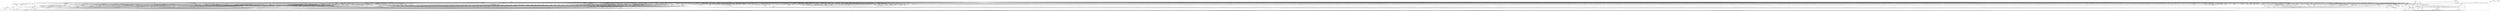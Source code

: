 digraph depends {
    node [shape=plaintext]
"alsa-utils-alsamixer" -> "libasound2";
"alsa-utils-alsamixer" -> "libc6";
"alsa-utils-alsamixer" -> "libformw5";
"alsa-utils-alsamixer" -> "libmenuw5";
"alsa-utils-alsamixer" -> "libncursesw5";
"alsa-utils-alsamixer" -> "libpanelw5";
"alsa-utils-alsamixer" -> "libtinfo5";
"angstrom-feed-configs" -> "opkg" [style=dotted];
"angstrom-packagegroup-boot" -> "angstrom-version";
"angstrom-packagegroup-boot" -> "packagegroup-boot";
"avahi-daemon" -> "base-files";
"avahi-daemon" -> "base-passwd";
"avahi-daemon" -> "libavahi-common3";
"avahi-daemon" -> "libavahi-core7";
"avahi-daemon" -> "libc6";
"avahi-daemon" -> "libcap2";
"avahi-daemon" -> "libdaemon0";
"avahi-daemon" -> "libdbus-1-3";
"avahi-daemon" -> "libexpat1";
"avahi-daemon" -> "libnss-mdns" [style=dotted];
"avahi-daemon" -> "shadow";
"avahi-utils" -> "libavahi-client3";
"avahi-utils" -> "libavahi-common3";
"avahi-utils" -> "libc6";
"bluez4" -> "libc6";
"bluez4" -> "libdbus-1-3";
"bluez4" -> "libglib-2.0-0";
"bluez4" -> "libreadline6";
"bluez4" -> "libudev1";
"bluez4" -> "libusb-0.1-4";
"bluez4" -> "libusb-1.0-0";
"busybox" -> "busybox-syslog" [style=dotted];
"busybox" -> "busybox-udhcpc" [style=dotted];
"busybox" -> "libc6";
"busybox" -> "opkg";
"busybox" -> "update-rc.d" [style=dotted];
"connman" -> "bluez4";
"connman" -> "connman-conf" [style=dotted];
"connman" -> "dbus-1";
"connman" -> "iptables";
"connman" -> "libc6";
"connman" -> "libdbus-1-3";
"connman" -> "libglib-2.0-0";
"connman" -> "libgnutls26";
"connman" -> "ofono";
"connman" -> "update-rc.d" [style=dotted];
"connman" -> "wpa-supplicant";
"connman" -> "xuser-account";
"connman-angstrom-settings" -> "connman";
"cpufreq-tweaks" -> "cpufrequtils";
"cpufrequtils" -> "libc6";
"dbus-1" -> "base-files";
"dbus-1" -> "base-passwd";
"dbus-1" -> "libc6";
"dbus-1" -> "libdbus-1-3";
"dbus-1" -> "libexpat1";
"dbus-1" -> "libx11-6";
"dbus-1" -> "shadow";
"dbus-1" -> "update-rc.d" [style=dotted];
"e2fsprogs-e2fsck" -> "libblkid1";
"e2fsprogs-e2fsck" -> "libc6";
"e2fsprogs-e2fsck" -> "libcom-err2";
"e2fsprogs-e2fsck" -> "libe2p2";
"e2fsprogs-e2fsck" -> "libext2fs2";
"e2fsprogs-e2fsck" -> "libuuid1";
"eee-acpi-scripts" -> "pm-utils";
"fixmac" -> "ranpwd";
"grep" -> "libc6";
"grep" -> "opkg";
"htop" -> "libc6";
"htop" -> "libncursesw5";
"htop" -> "libtinfo5";
"htop" -> "ncurses-terminfo";
"iptables" -> "kernel-module-ip-tables" [style=dotted];
"iptables" -> "kernel-module-ipt-masquerade" [style=dotted];
"iptables" -> "kernel-module-iptable-filter" [style=dotted];
"iptables" -> "kernel-module-iptable-nat" [style=dotted];
"iptables" -> "kernel-module-nf-conntrack" [style=dotted];
"iptables" -> "kernel-module-nf-conntrack-ipv4" [style=dotted];
"iptables" -> "kernel-module-nf-defrag-ipv4" [style=dotted];
"iptables" -> "kernel-module-nf-nat" [style=dotted];
"iptables" -> "kernel-module-x-tables" [style=dotted];
"iptables" -> "libc6";
"iw" -> "libc6";
"iw" -> "libnl-3-200";
"iw" -> "libnl-3-genl";
"kernel-image-3.15.6" -> "kernel-devicetree";
"kernel-image-3.15.6" -> "kernel-devicetree-overlays" [style=dotted];
"kernel-module-6lowpan" -> "kernel-module-6lowpan-iphc";
"kernel-module-6lowpan" -> "kernel-module-ieee802154";
"kernel-module-ablk-helper" -> "kernel-module-cryptd";
"kernel-module-adm1025" -> "kernel-module-hwmon-vid";
"kernel-module-adm1026" -> "kernel-module-hwmon-vid";
"kernel-module-adm9240" -> "kernel-module-hwmon-vid";
"kernel-module-adt7475" -> "kernel-module-hwmon-vid";
"kernel-module-adv7170" -> "kernel-module-media";
"kernel-module-adv7170" -> "kernel-module-v4l2-common";
"kernel-module-adv7170" -> "kernel-module-videodev";
"kernel-module-adv7175" -> "kernel-module-media";
"kernel-module-adv7175" -> "kernel-module-v4l2-common";
"kernel-module-adv7175" -> "kernel-module-videodev";
"kernel-module-aesni-intel" -> "kernel-module-ablk-helper";
"kernel-module-aesni-intel" -> "kernel-module-aes-i586";
"kernel-module-aesni-intel" -> "kernel-module-cryptd";
"kernel-module-aesni-intel" -> "kernel-module-gf128mul";
"kernel-module-aesni-intel" -> "kernel-module-lrw";
"kernel-module-aesni-intel" -> "kernel-module-xts";
"kernel-module-af-802154" -> "kernel-module-ieee802154";
"kernel-module-ah6" -> "kernel-module-ipv6";
"kernel-module-ahci-platform" -> "kernel-module-libahci-platform";
"kernel-module-aic79xx" -> "kernel-module-scsi-transport-spi";
"kernel-module-aic7xxx" -> "kernel-module-scsi-transport-spi";
"kernel-module-aic94xx" -> "kernel-module-libsas";
"kernel-module-aic94xx" -> "kernel-module-scsi-transport-sas";
"kernel-module-airo" -> "kernel-module-cfg80211";
"kernel-module-airo" -> "kernel-module-rfkill";
"kernel-module-algif-hash" -> "kernel-module-af-alg";
"kernel-module-algif-skcipher" -> "kernel-module-af-alg";
"kernel-module-altera-ci" -> "kernel-module-dvb-core";
"kernel-module-applesmc" -> "kernel-module-input-polldev";
"kernel-module-asb100" -> "kernel-module-hwmon-vid";
"kernel-module-asix" -> "kernel-module-libphy";
"kernel-module-asix" -> "kernel-module-usbnet";
"kernel-module-async-memcpy" -> "kernel-module-async-tx";
"kernel-module-async-pq" -> "kernel-module-async-tx";
"kernel-module-async-pq" -> "kernel-module-async-xor";
"kernel-module-async-pq" -> "kernel-module-raid6-pq";
"kernel-module-async-pq" -> "kernel-module-xor";
"kernel-module-async-raid6-recov" -> "kernel-module-async-memcpy";
"kernel-module-async-raid6-recov" -> "kernel-module-async-pq";
"kernel-module-async-raid6-recov" -> "kernel-module-async-tx";
"kernel-module-async-raid6-recov" -> "kernel-module-async-xor";
"kernel-module-async-raid6-recov" -> "kernel-module-raid6-pq";
"kernel-module-async-raid6-recov" -> "kernel-module-xor";
"kernel-module-async-xor" -> "kernel-module-async-tx";
"kernel-module-async-xor" -> "kernel-module-xor";
"kernel-module-atmel" -> "kernel-module-cfg80211";
"kernel-module-atmel" -> "kernel-module-rfkill";
"kernel-module-atmel-pci" -> "kernel-module-atmel";
"kernel-module-atmel-pci" -> "kernel-module-cfg80211";
"kernel-module-atmel-pci" -> "kernel-module-rfkill";
"kernel-module-atxp1" -> "kernel-module-hwmon-vid";
"kernel-module-au0828" -> "kernel-module-dvb-core";
"kernel-module-au0828" -> "kernel-module-media";
"kernel-module-au0828" -> "kernel-module-tveeprom";
"kernel-module-au0828" -> "kernel-module-v4l2-common";
"kernel-module-au0828" -> "kernel-module-videobuf-core";
"kernel-module-au0828" -> "kernel-module-videobuf-vmalloc";
"kernel-module-au0828" -> "kernel-module-videodev";
"kernel-module-au8522-decoder" -> "kernel-module-au8522-common";
"kernel-module-au8522-decoder" -> "kernel-module-media";
"kernel-module-au8522-decoder" -> "kernel-module-v4l2-common";
"kernel-module-au8522-decoder" -> "kernel-module-videodev";
"kernel-module-au8522-dig" -> "kernel-module-au8522-common";
"kernel-module-ax88179-178a" -> "kernel-module-usbnet";
"kernel-module-b2c2-flexcop" -> "kernel-module-cx24113";
"kernel-module-b2c2-flexcop" -> "kernel-module-cx24123";
"kernel-module-b2c2-flexcop" -> "kernel-module-dvb-core";
"kernel-module-b2c2-flexcop" -> "kernel-module-s5h1420";
"kernel-module-b2c2-flexcop-pci" -> "kernel-module-b2c2-flexcop";
"kernel-module-b2c2-flexcop-pci" -> "kernel-module-cx24113";
"kernel-module-b2c2-flexcop-pci" -> "kernel-module-cx24123";
"kernel-module-b2c2-flexcop-pci" -> "kernel-module-dvb-core";
"kernel-module-b2c2-flexcop-pci" -> "kernel-module-s5h1420";
"kernel-module-b2c2-flexcop-usb" -> "kernel-module-b2c2-flexcop";
"kernel-module-b2c2-flexcop-usb" -> "kernel-module-cx24113";
"kernel-module-b2c2-flexcop-usb" -> "kernel-module-cx24123";
"kernel-module-b2c2-flexcop-usb" -> "kernel-module-dvb-core";
"kernel-module-b2c2-flexcop-usb" -> "kernel-module-s5h1420";
"kernel-module-b44" -> "kernel-module-libphy";
"kernel-module-b44" -> "kernel-module-ssb";
"kernel-module-bcm203x" -> "kernel-module-bluetooth";
"kernel-module-bcm203x" -> "kernel-module-rfkill";
"kernel-module-bcm87xx" -> "kernel-module-libphy";
"kernel-module-be2net" -> "kernel-module-vxlan";
"kernel-module-bfusb" -> "kernel-module-bluetooth";
"kernel-module-bfusb" -> "kernel-module-rfkill";
"kernel-module-bluetooth" -> "kernel-module-rfkill";
"kernel-module-bmp085-i2c" -> "kernel-module-regmap-i2c";
"kernel-module-bnep" -> "kernel-module-bluetooth";
"kernel-module-bnep" -> "kernel-module-rfkill";
"kernel-module-bnx2fc" -> "kernel-module-cnic";
"kernel-module-bnx2fc" -> "kernel-module-ipv6";
"kernel-module-bnx2fc" -> "kernel-module-libfc";
"kernel-module-bnx2fc" -> "kernel-module-libfcoe";
"kernel-module-bnx2fc" -> "kernel-module-scsi-transport-fc";
"kernel-module-bnx2fc" -> "kernel-module-uio";
"kernel-module-bnx2x" -> "kernel-module-mdio";
"kernel-module-bpa10x" -> "kernel-module-bluetooth";
"kernel-module-bpa10x" -> "kernel-module-rfkill";
"kernel-module-bridge" -> "kernel-module-ipv6";
"kernel-module-bsd-comp" -> "kernel-module-ppp-generic";
"kernel-module-bsd-comp" -> "kernel-module-slhc";
"kernel-module-bt819" -> "kernel-module-media";
"kernel-module-bt819" -> "kernel-module-v4l2-common";
"kernel-module-bt819" -> "kernel-module-videodev";
"kernel-module-bt856" -> "kernel-module-media";
"kernel-module-bt856" -> "kernel-module-v4l2-common";
"kernel-module-bt856" -> "kernel-module-videodev";
"kernel-module-bt866" -> "kernel-module-media";
"kernel-module-bt866" -> "kernel-module-v4l2-common";
"kernel-module-bt866" -> "kernel-module-videodev";
"kernel-module-bt878" -> "kernel-module-btcx-risc";
"kernel-module-bt878" -> "kernel-module-bttv";
"kernel-module-bt878" -> "kernel-module-media";
"kernel-module-bt878" -> "kernel-module-rc-core";
"kernel-module-bt878" -> "kernel-module-tveeprom";
"kernel-module-bt878" -> "kernel-module-v4l2-common";
"kernel-module-bt878" -> "kernel-module-videobuf-core";
"kernel-module-bt878" -> "kernel-module-videobuf-dma-sg";
"kernel-module-bt878" -> "kernel-module-videodev";
"kernel-module-btsdio" -> "kernel-module-bluetooth";
"kernel-module-btsdio" -> "kernel-module-mmc-core";
"kernel-module-btsdio" -> "kernel-module-rfkill";
"kernel-module-bttv" -> "kernel-module-btcx-risc";
"kernel-module-bttv" -> "kernel-module-media";
"kernel-module-bttv" -> "kernel-module-rc-core";
"kernel-module-bttv" -> "kernel-module-tveeprom";
"kernel-module-bttv" -> "kernel-module-v4l2-common";
"kernel-module-bttv" -> "kernel-module-videobuf-core";
"kernel-module-bttv" -> "kernel-module-videobuf-dma-sg";
"kernel-module-bttv" -> "kernel-module-videodev";
"kernel-module-budget" -> "kernel-module-budget-core";
"kernel-module-budget" -> "kernel-module-dvb-core";
"kernel-module-budget" -> "kernel-module-saa7146";
"kernel-module-budget" -> "kernel-module-ttpci-eeprom";
"kernel-module-budget-av" -> "kernel-module-budget-core";
"kernel-module-budget-av" -> "kernel-module-dvb-core";
"kernel-module-budget-av" -> "kernel-module-media";
"kernel-module-budget-av" -> "kernel-module-saa7146";
"kernel-module-budget-av" -> "kernel-module-saa7146-vv";
"kernel-module-budget-av" -> "kernel-module-ttpci-eeprom";
"kernel-module-budget-av" -> "kernel-module-v4l2-common";
"kernel-module-budget-av" -> "kernel-module-videobuf-core";
"kernel-module-budget-av" -> "kernel-module-videobuf-dma-sg";
"kernel-module-budget-av" -> "kernel-module-videodev";
"kernel-module-budget-ci" -> "kernel-module-budget-core";
"kernel-module-budget-ci" -> "kernel-module-dvb-core";
"kernel-module-budget-ci" -> "kernel-module-rc-core";
"kernel-module-budget-ci" -> "kernel-module-saa7146";
"kernel-module-budget-ci" -> "kernel-module-ttpci-eeprom";
"kernel-module-budget-core" -> "kernel-module-dvb-core";
"kernel-module-budget-core" -> "kernel-module-saa7146";
"kernel-module-budget-core" -> "kernel-module-ttpci-eeprom";
"kernel-module-budget-patch" -> "kernel-module-budget-core";
"kernel-module-budget-patch" -> "kernel-module-dvb-core";
"kernel-module-budget-patch" -> "kernel-module-saa7146";
"kernel-module-budget-patch" -> "kernel-module-ttpci-eeprom";
"kernel-module-cafe-ccic" -> "kernel-module-media";
"kernel-module-cafe-ccic" -> "kernel-module-v4l2-common";
"kernel-module-cafe-ccic" -> "kernel-module-videobuf2-core";
"kernel-module-cafe-ccic" -> "kernel-module-videobuf2-dma-contig";
"kernel-module-cafe-ccic" -> "kernel-module-videobuf2-memops";
"kernel-module-cafe-ccic" -> "kernel-module-videobuf2-vmalloc";
"kernel-module-cafe-ccic" -> "kernel-module-videodev";
"kernel-module-caif-socket" -> "kernel-module-caif";
"kernel-module-caif-usb" -> "kernel-module-caif";
"kernel-module-cb710-mmc" -> "kernel-module-cb710";
"kernel-module-cb710-mmc" -> "kernel-module-mmc-core";
"kernel-module-cdc-eem" -> "kernel-module-usbnet";
"kernel-module-cdc-ether" -> "kernel-module-usbnet";
"kernel-module-cdc-mbim" -> "kernel-module-cdc-ncm";
"kernel-module-cdc-mbim" -> "kernel-module-cdc-wdm";
"kernel-module-cdc-mbim" -> "kernel-module-usbnet";
"kernel-module-cdc-ncm" -> "kernel-module-usbnet";
"kernel-module-ceph" -> "kernel-module-libceph";
"kernel-module-cfg80211" -> "kernel-module-rfkill";
"kernel-module-chnl-net" -> "kernel-module-caif";
"kernel-module-cnic" -> "kernel-module-ipv6";
"kernel-module-cnic" -> "kernel-module-uio";
"kernel-module-cpia2" -> "kernel-module-media";
"kernel-module-cpia2" -> "kernel-module-v4l2-common";
"kernel-module-cpia2" -> "kernel-module-videodev";
"kernel-module-cs5345" -> "kernel-module-media";
"kernel-module-cs5345" -> "kernel-module-v4l2-common";
"kernel-module-cs5345" -> "kernel-module-videodev";
"kernel-module-cs53l32a" -> "kernel-module-media";
"kernel-module-cs53l32a" -> "kernel-module-v4l2-common";
"kernel-module-cs53l32a" -> "kernel-module-videodev";
"kernel-module-cx18" -> "kernel-module-cx2341x";
"kernel-module-cx18" -> "kernel-module-dvb-core";
"kernel-module-cx18" -> "kernel-module-media";
"kernel-module-cx18" -> "kernel-module-tveeprom";
"kernel-module-cx18" -> "kernel-module-v4l2-common";
"kernel-module-cx18" -> "kernel-module-videobuf-core";
"kernel-module-cx18" -> "kernel-module-videobuf-vmalloc";
"kernel-module-cx18" -> "kernel-module-videodev";
"kernel-module-cx18-alsa" -> "kernel-module-cx18";
"kernel-module-cx18-alsa" -> "kernel-module-cx2341x";
"kernel-module-cx18-alsa" -> "kernel-module-dvb-core";
"kernel-module-cx18-alsa" -> "kernel-module-media";
"kernel-module-cx18-alsa" -> "kernel-module-tveeprom";
"kernel-module-cx18-alsa" -> "kernel-module-v4l2-common";
"kernel-module-cx18-alsa" -> "kernel-module-videobuf-core";
"kernel-module-cx18-alsa" -> "kernel-module-videobuf-vmalloc";
"kernel-module-cx18-alsa" -> "kernel-module-videodev";
"kernel-module-cx231xx" -> "kernel-module-cx2341x";
"kernel-module-cx231xx" -> "kernel-module-media";
"kernel-module-cx231xx" -> "kernel-module-rc-core";
"kernel-module-cx231xx" -> "kernel-module-v4l2-common";
"kernel-module-cx231xx" -> "kernel-module-videobuf-core";
"kernel-module-cx231xx" -> "kernel-module-videobuf-vmalloc";
"kernel-module-cx231xx" -> "kernel-module-videodev";
"kernel-module-cx231xx-alsa" -> "kernel-module-cx231xx";
"kernel-module-cx231xx-alsa" -> "kernel-module-cx2341x";
"kernel-module-cx231xx-alsa" -> "kernel-module-media";
"kernel-module-cx231xx-alsa" -> "kernel-module-rc-core";
"kernel-module-cx231xx-alsa" -> "kernel-module-v4l2-common";
"kernel-module-cx231xx-alsa" -> "kernel-module-videobuf-core";
"kernel-module-cx231xx-alsa" -> "kernel-module-videobuf-vmalloc";
"kernel-module-cx231xx-alsa" -> "kernel-module-videodev";
"kernel-module-cx231xx-dvb" -> "kernel-module-cx231xx";
"kernel-module-cx231xx-dvb" -> "kernel-module-cx2341x";
"kernel-module-cx231xx-dvb" -> "kernel-module-dvb-core";
"kernel-module-cx231xx-dvb" -> "kernel-module-media";
"kernel-module-cx231xx-dvb" -> "kernel-module-rc-core";
"kernel-module-cx231xx-dvb" -> "kernel-module-v4l2-common";
"kernel-module-cx231xx-dvb" -> "kernel-module-videobuf-core";
"kernel-module-cx231xx-dvb" -> "kernel-module-videobuf-vmalloc";
"kernel-module-cx231xx-dvb" -> "kernel-module-videodev";
"kernel-module-cx2341x" -> "kernel-module-media";
"kernel-module-cx2341x" -> "kernel-module-v4l2-common";
"kernel-module-cx2341x" -> "kernel-module-videodev";
"kernel-module-cx23885" -> "kernel-module-altera-ci";
"kernel-module-cx23885" -> "kernel-module-altera-stapl";
"kernel-module-cx23885" -> "kernel-module-btcx-risc";
"kernel-module-cx23885" -> "kernel-module-cx2341x";
"kernel-module-cx23885" -> "kernel-module-dvb-core";
"kernel-module-cx23885" -> "kernel-module-media";
"kernel-module-cx23885" -> "kernel-module-rc-core";
"kernel-module-cx23885" -> "kernel-module-tda18271";
"kernel-module-cx23885" -> "kernel-module-tveeprom";
"kernel-module-cx23885" -> "kernel-module-v4l2-common";
"kernel-module-cx23885" -> "kernel-module-videobuf-core";
"kernel-module-cx23885" -> "kernel-module-videobuf-dma-sg";
"kernel-module-cx23885" -> "kernel-module-videobuf-dvb";
"kernel-module-cx23885" -> "kernel-module-videodev";
"kernel-module-cx25840" -> "kernel-module-media";
"kernel-module-cx25840" -> "kernel-module-v4l2-common";
"kernel-module-cx25840" -> "kernel-module-videodev";
"kernel-module-cx82310-eth" -> "kernel-module-usbnet";
"kernel-module-cx88-alsa" -> "kernel-module-btcx-risc";
"kernel-module-cx88-alsa" -> "kernel-module-cx88xx";
"kernel-module-cx88-alsa" -> "kernel-module-media";
"kernel-module-cx88-alsa" -> "kernel-module-rc-core";
"kernel-module-cx88-alsa" -> "kernel-module-tveeprom";
"kernel-module-cx88-alsa" -> "kernel-module-v4l2-common";
"kernel-module-cx88-alsa" -> "kernel-module-videobuf-core";
"kernel-module-cx88-alsa" -> "kernel-module-videobuf-dma-sg";
"kernel-module-cx88-alsa" -> "kernel-module-videodev";
"kernel-module-cx88-blackbird" -> "kernel-module-btcx-risc";
"kernel-module-cx88-blackbird" -> "kernel-module-cx2341x";
"kernel-module-cx88-blackbird" -> "kernel-module-cx8800";
"kernel-module-cx88-blackbird" -> "kernel-module-cx8802";
"kernel-module-cx88-blackbird" -> "kernel-module-cx88xx";
"kernel-module-cx88-blackbird" -> "kernel-module-media";
"kernel-module-cx88-blackbird" -> "kernel-module-rc-core";
"kernel-module-cx88-blackbird" -> "kernel-module-tveeprom";
"kernel-module-cx88-blackbird" -> "kernel-module-v4l2-common";
"kernel-module-cx88-blackbird" -> "kernel-module-videobuf-core";
"kernel-module-cx88-blackbird" -> "kernel-module-videobuf-dma-sg";
"kernel-module-cx88-blackbird" -> "kernel-module-videodev";
"kernel-module-cx88-dvb" -> "kernel-module-btcx-risc";
"kernel-module-cx88-dvb" -> "kernel-module-cx88-vp3054-i2c";
"kernel-module-cx88-dvb" -> "kernel-module-cx8802";
"kernel-module-cx88-dvb" -> "kernel-module-cx88xx";
"kernel-module-cx88-dvb" -> "kernel-module-dvb-core";
"kernel-module-cx88-dvb" -> "kernel-module-media";
"kernel-module-cx88-dvb" -> "kernel-module-rc-core";
"kernel-module-cx88-dvb" -> "kernel-module-tveeprom";
"kernel-module-cx88-dvb" -> "kernel-module-v4l2-common";
"kernel-module-cx88-dvb" -> "kernel-module-videobuf-core";
"kernel-module-cx88-dvb" -> "kernel-module-videobuf-dma-sg";
"kernel-module-cx88-dvb" -> "kernel-module-videobuf-dvb";
"kernel-module-cx88-dvb" -> "kernel-module-videodev";
"kernel-module-cx8800" -> "kernel-module-btcx-risc";
"kernel-module-cx8800" -> "kernel-module-cx88xx";
"kernel-module-cx8800" -> "kernel-module-media";
"kernel-module-cx8800" -> "kernel-module-rc-core";
"kernel-module-cx8800" -> "kernel-module-tveeprom";
"kernel-module-cx8800" -> "kernel-module-v4l2-common";
"kernel-module-cx8800" -> "kernel-module-videobuf-core";
"kernel-module-cx8800" -> "kernel-module-videobuf-dma-sg";
"kernel-module-cx8800" -> "kernel-module-videodev";
"kernel-module-cx8802" -> "kernel-module-btcx-risc";
"kernel-module-cx8802" -> "kernel-module-cx88xx";
"kernel-module-cx8802" -> "kernel-module-media";
"kernel-module-cx8802" -> "kernel-module-rc-core";
"kernel-module-cx8802" -> "kernel-module-tveeprom";
"kernel-module-cx8802" -> "kernel-module-v4l2-common";
"kernel-module-cx8802" -> "kernel-module-videobuf-core";
"kernel-module-cx8802" -> "kernel-module-videobuf-dma-sg";
"kernel-module-cx8802" -> "kernel-module-videodev";
"kernel-module-cx88xx" -> "kernel-module-btcx-risc";
"kernel-module-cx88xx" -> "kernel-module-media";
"kernel-module-cx88xx" -> "kernel-module-rc-core";
"kernel-module-cx88xx" -> "kernel-module-tveeprom";
"kernel-module-cx88xx" -> "kernel-module-v4l2-common";
"kernel-module-cx88xx" -> "kernel-module-videobuf-core";
"kernel-module-cx88xx" -> "kernel-module-videobuf-dma-sg";
"kernel-module-cx88xx" -> "kernel-module-videodev";
"kernel-module-cxd2820r" -> "kernel-module-dvb-core";
"kernel-module-cxgb" -> "kernel-module-mdio";
"kernel-module-cxgb3" -> "kernel-module-mdio";
"kernel-module-cxgb3i" -> "kernel-module-cxgb3";
"kernel-module-cxgb3i" -> "kernel-module-libcxgbi";
"kernel-module-cxgb3i" -> "kernel-module-libiscsi";
"kernel-module-cxgb3i" -> "kernel-module-libiscsi-tcp";
"kernel-module-cxgb3i" -> "kernel-module-mdio";
"kernel-module-cxgb3i" -> "kernel-module-scsi-transport-iscsi";
"kernel-module-cxgb4i" -> "kernel-module-cxgb4";
"kernel-module-cxgb4i" -> "kernel-module-libcxgbi";
"kernel-module-cxgb4i" -> "kernel-module-libiscsi";
"kernel-module-cxgb4i" -> "kernel-module-libiscsi-tcp";
"kernel-module-cxgb4i" -> "kernel-module-scsi-transport-iscsi";
"kernel-module-ddbridge" -> "kernel-module-dvb-core";
"kernel-module-dib3000mc" -> "kernel-module-dibx000-common";
"kernel-module-dib7000m" -> "kernel-module-dibx000-common";
"kernel-module-dib7000p" -> "kernel-module-dibx000-common";
"kernel-module-dib7000p" -> "kernel-module-dvb-core";
"kernel-module-dib8000" -> "kernel-module-dibx000-common";
"kernel-module-dib8000" -> "kernel-module-dvb-core";
"kernel-module-dlm" -> "kernel-module-ipv6";
"kernel-module-dlm" -> "kernel-module-sctp";
"kernel-module-dm-mirror" -> "kernel-module-dm-log";
"kernel-module-dm-mirror" -> "kernel-module-dm-region-hash";
"kernel-module-dm-queue-length" -> "kernel-module-dm-multipath";
"kernel-module-dm-raid" -> "kernel-module-async-memcpy";
"kernel-module-dm-raid" -> "kernel-module-async-pq";
"kernel-module-dm-raid" -> "kernel-module-async-raid6-recov";
"kernel-module-dm-raid" -> "kernel-module-async-tx";
"kernel-module-dm-raid" -> "kernel-module-async-xor";
"kernel-module-dm-raid" -> "kernel-module-md-mod";
"kernel-module-dm-raid" -> "kernel-module-raid1";
"kernel-module-dm-raid" -> "kernel-module-raid10";
"kernel-module-dm-raid" -> "kernel-module-raid456";
"kernel-module-dm-raid" -> "kernel-module-raid6-pq";
"kernel-module-dm-raid" -> "kernel-module-xor";
"kernel-module-dm-region-hash" -> "kernel-module-dm-log";
"kernel-module-dm-round-robin" -> "kernel-module-dm-multipath";
"kernel-module-dm-service-time" -> "kernel-module-dm-multipath";
"kernel-module-dm1105" -> "kernel-module-dvb-core";
"kernel-module-dm1105" -> "kernel-module-rc-core";
"kernel-module-dm9601" -> "kernel-module-usbnet";
"kernel-module-dme1737" -> "kernel-module-hwmon-vid";
"kernel-module-dmx3191d" -> "kernel-module-scsi-transport-spi";
"kernel-module-drxk" -> "kernel-module-dvb-core";
"kernel-module-ds2760-battery" -> "kernel-module-cn";
"kernel-module-ds2760-battery" -> "kernel-module-w1-ds2760";
"kernel-module-ds2760-battery" -> "kernel-module-wire";
"kernel-module-dst" -> "kernel-module-bt878";
"kernel-module-dst" -> "kernel-module-btcx-risc";
"kernel-module-dst" -> "kernel-module-bttv";
"kernel-module-dst" -> "kernel-module-dvb-core";
"kernel-module-dst" -> "kernel-module-media";
"kernel-module-dst" -> "kernel-module-rc-core";
"kernel-module-dst" -> "kernel-module-tveeprom";
"kernel-module-dst" -> "kernel-module-v4l2-common";
"kernel-module-dst" -> "kernel-module-videobuf-core";
"kernel-module-dst" -> "kernel-module-videobuf-dma-sg";
"kernel-module-dst" -> "kernel-module-videodev";
"kernel-module-dst-ca" -> "kernel-module-bt878";
"kernel-module-dst-ca" -> "kernel-module-btcx-risc";
"kernel-module-dst-ca" -> "kernel-module-bttv";
"kernel-module-dst-ca" -> "kernel-module-dst";
"kernel-module-dst-ca" -> "kernel-module-dvb-core";
"kernel-module-dst-ca" -> "kernel-module-media";
"kernel-module-dst-ca" -> "kernel-module-rc-core";
"kernel-module-dst-ca" -> "kernel-module-tveeprom";
"kernel-module-dst-ca" -> "kernel-module-v4l2-common";
"kernel-module-dst-ca" -> "kernel-module-videobuf-core";
"kernel-module-dst-ca" -> "kernel-module-videobuf-dma-sg";
"kernel-module-dst-ca" -> "kernel-module-videodev";
"kernel-module-dvb-bt8xx" -> "kernel-module-bt878";
"kernel-module-dvb-bt8xx" -> "kernel-module-btcx-risc";
"kernel-module-dvb-bt8xx" -> "kernel-module-bttv";
"kernel-module-dvb-bt8xx" -> "kernel-module-dvb-core";
"kernel-module-dvb-bt8xx" -> "kernel-module-media";
"kernel-module-dvb-bt8xx" -> "kernel-module-rc-core";
"kernel-module-dvb-bt8xx" -> "kernel-module-tveeprom";
"kernel-module-dvb-bt8xx" -> "kernel-module-v4l2-common";
"kernel-module-dvb-bt8xx" -> "kernel-module-videobuf-core";
"kernel-module-dvb-bt8xx" -> "kernel-module-videobuf-dma-sg";
"kernel-module-dvb-bt8xx" -> "kernel-module-videodev";
"kernel-module-dvb-ttpci" -> "kernel-module-dvb-core";
"kernel-module-dvb-ttpci" -> "kernel-module-media";
"kernel-module-dvb-ttpci" -> "kernel-module-saa7146";
"kernel-module-dvb-ttpci" -> "kernel-module-saa7146-vv";
"kernel-module-dvb-ttpci" -> "kernel-module-ttpci-eeprom";
"kernel-module-dvb-ttpci" -> "kernel-module-v4l2-common";
"kernel-module-dvb-ttpci" -> "kernel-module-videobuf-core";
"kernel-module-dvb-ttpci" -> "kernel-module-videobuf-dma-sg";
"kernel-module-dvb-ttpci" -> "kernel-module-videodev";
"kernel-module-dvb-ttusb-budget" -> "kernel-module-dvb-core";
"kernel-module-dvb-usb" -> "kernel-module-dvb-core";
"kernel-module-dvb-usb" -> "kernel-module-rc-core";
"kernel-module-dvb-usb-a800" -> "kernel-module-dib3000mc";
"kernel-module-dvb-usb-a800" -> "kernel-module-dibx000-common";
"kernel-module-dvb-usb-a800" -> "kernel-module-dvb-core";
"kernel-module-dvb-usb-a800" -> "kernel-module-dvb-usb";
"kernel-module-dvb-usb-a800" -> "kernel-module-dvb-usb-dibusb-common";
"kernel-module-dvb-usb-a800" -> "kernel-module-rc-core";
"kernel-module-dvb-usb-af9005" -> "kernel-module-dvb-core";
"kernel-module-dvb-usb-af9005" -> "kernel-module-dvb-usb";
"kernel-module-dvb-usb-af9005" -> "kernel-module-rc-core";
"kernel-module-dvb-usb-af9015" -> "kernel-module-dvb-core";
"kernel-module-dvb-usb-af9015" -> "kernel-module-dvb-usb-v2";
"kernel-module-dvb-usb-af9015" -> "kernel-module-rc-core";
"kernel-module-dvb-usb-af9035" -> "kernel-module-dvb-core";
"kernel-module-dvb-usb-af9035" -> "kernel-module-dvb-usb-v2";
"kernel-module-dvb-usb-af9035" -> "kernel-module-rc-core";
"kernel-module-dvb-usb-anysee" -> "kernel-module-dvb-core";
"kernel-module-dvb-usb-anysee" -> "kernel-module-dvb-usb-v2";
"kernel-module-dvb-usb-anysee" -> "kernel-module-rc-core";
"kernel-module-dvb-usb-au6610" -> "kernel-module-dvb-core";
"kernel-module-dvb-usb-au6610" -> "kernel-module-dvb-usb-v2";
"kernel-module-dvb-usb-au6610" -> "kernel-module-rc-core";
"kernel-module-dvb-usb-az6007" -> "kernel-module-cypress-firmware";
"kernel-module-dvb-usb-az6007" -> "kernel-module-dvb-core";
"kernel-module-dvb-usb-az6007" -> "kernel-module-dvb-usb-v2";
"kernel-module-dvb-usb-az6007" -> "kernel-module-rc-core";
"kernel-module-dvb-usb-az6027" -> "kernel-module-dvb-core";
"kernel-module-dvb-usb-az6027" -> "kernel-module-dvb-usb";
"kernel-module-dvb-usb-az6027" -> "kernel-module-rc-core";
"kernel-module-dvb-usb-az6027" -> "kernel-module-stb0899";
"kernel-module-dvb-usb-az6027" -> "kernel-module-stb6100";
"kernel-module-dvb-usb-ce6230" -> "kernel-module-dvb-core";
"kernel-module-dvb-usb-ce6230" -> "kernel-module-dvb-usb-v2";
"kernel-module-dvb-usb-ce6230" -> "kernel-module-rc-core";
"kernel-module-dvb-usb-cinergyt2" -> "kernel-module-dvb-core";
"kernel-module-dvb-usb-cinergyt2" -> "kernel-module-dvb-usb";
"kernel-module-dvb-usb-cinergyt2" -> "kernel-module-rc-core";
"kernel-module-dvb-usb-cxusb" -> "kernel-module-dib0070";
"kernel-module-dvb-usb-cxusb" -> "kernel-module-dib7000p";
"kernel-module-dvb-usb-cxusb" -> "kernel-module-dibx000-common";
"kernel-module-dvb-usb-cxusb" -> "kernel-module-dvb-core";
"kernel-module-dvb-usb-cxusb" -> "kernel-module-dvb-usb";
"kernel-module-dvb-usb-cxusb" -> "kernel-module-rc-core";
"kernel-module-dvb-usb-dib0700" -> "kernel-module-dib0070";
"kernel-module-dvb-usb-dib0700" -> "kernel-module-dib0090";
"kernel-module-dvb-usb-dib0700" -> "kernel-module-dib3000mc";
"kernel-module-dvb-usb-dib0700" -> "kernel-module-dib7000m";
"kernel-module-dvb-usb-dib0700" -> "kernel-module-dib7000p";
"kernel-module-dvb-usb-dib0700" -> "kernel-module-dib8000";
"kernel-module-dvb-usb-dib0700" -> "kernel-module-dibx000-common";
"kernel-module-dvb-usb-dib0700" -> "kernel-module-dvb-core";
"kernel-module-dvb-usb-dib0700" -> "kernel-module-dvb-usb";
"kernel-module-dvb-usb-dib0700" -> "kernel-module-rc-core";
"kernel-module-dvb-usb-dibusb-common" -> "kernel-module-dib3000mc";
"kernel-module-dvb-usb-dibusb-common" -> "kernel-module-dibx000-common";
"kernel-module-dvb-usb-dibusb-common" -> "kernel-module-dvb-core";
"kernel-module-dvb-usb-dibusb-common" -> "kernel-module-dvb-usb";
"kernel-module-dvb-usb-dibusb-common" -> "kernel-module-rc-core";
"kernel-module-dvb-usb-dibusb-mb" -> "kernel-module-dib3000mc";
"kernel-module-dvb-usb-dibusb-mb" -> "kernel-module-dibx000-common";
"kernel-module-dvb-usb-dibusb-mb" -> "kernel-module-dvb-core";
"kernel-module-dvb-usb-dibusb-mb" -> "kernel-module-dvb-usb";
"kernel-module-dvb-usb-dibusb-mb" -> "kernel-module-dvb-usb-dibusb-common";
"kernel-module-dvb-usb-dibusb-mb" -> "kernel-module-rc-core";
"kernel-module-dvb-usb-dibusb-mc" -> "kernel-module-dib3000mc";
"kernel-module-dvb-usb-dibusb-mc" -> "kernel-module-dibx000-common";
"kernel-module-dvb-usb-dibusb-mc" -> "kernel-module-dvb-core";
"kernel-module-dvb-usb-dibusb-mc" -> "kernel-module-dvb-usb";
"kernel-module-dvb-usb-dibusb-mc" -> "kernel-module-dvb-usb-dibusb-common";
"kernel-module-dvb-usb-dibusb-mc" -> "kernel-module-rc-core";
"kernel-module-dvb-usb-digitv" -> "kernel-module-dvb-core";
"kernel-module-dvb-usb-digitv" -> "kernel-module-dvb-usb";
"kernel-module-dvb-usb-digitv" -> "kernel-module-rc-core";
"kernel-module-dvb-usb-dtt200u" -> "kernel-module-dvb-core";
"kernel-module-dvb-usb-dtt200u" -> "kernel-module-dvb-usb";
"kernel-module-dvb-usb-dtt200u" -> "kernel-module-rc-core";
"kernel-module-dvb-usb-dtv5100" -> "kernel-module-dvb-core";
"kernel-module-dvb-usb-dtv5100" -> "kernel-module-dvb-usb";
"kernel-module-dvb-usb-dtv5100" -> "kernel-module-rc-core";
"kernel-module-dvb-usb-dw2102" -> "kernel-module-dvb-core";
"kernel-module-dvb-usb-dw2102" -> "kernel-module-dvb-usb";
"kernel-module-dvb-usb-dw2102" -> "kernel-module-rc-core";
"kernel-module-dvb-usb-ec168" -> "kernel-module-dvb-core";
"kernel-module-dvb-usb-ec168" -> "kernel-module-dvb-usb-v2";
"kernel-module-dvb-usb-ec168" -> "kernel-module-rc-core";
"kernel-module-dvb-usb-friio" -> "kernel-module-dvb-core";
"kernel-module-dvb-usb-friio" -> "kernel-module-dvb-usb";
"kernel-module-dvb-usb-friio" -> "kernel-module-rc-core";
"kernel-module-dvb-usb-gl861" -> "kernel-module-dvb-core";
"kernel-module-dvb-usb-gl861" -> "kernel-module-dvb-usb-v2";
"kernel-module-dvb-usb-gl861" -> "kernel-module-rc-core";
"kernel-module-dvb-usb-gp8psk" -> "kernel-module-dvb-core";
"kernel-module-dvb-usb-gp8psk" -> "kernel-module-dvb-usb";
"kernel-module-dvb-usb-gp8psk" -> "kernel-module-rc-core";
"kernel-module-dvb-usb-lmedm04" -> "kernel-module-dvb-core";
"kernel-module-dvb-usb-lmedm04" -> "kernel-module-dvb-usb-v2";
"kernel-module-dvb-usb-lmedm04" -> "kernel-module-rc-core";
"kernel-module-dvb-usb-m920x" -> "kernel-module-dvb-core";
"kernel-module-dvb-usb-m920x" -> "kernel-module-dvb-usb";
"kernel-module-dvb-usb-m920x" -> "kernel-module-rc-core";
"kernel-module-dvb-usb-mxl111sf" -> "kernel-module-dvb-core";
"kernel-module-dvb-usb-mxl111sf" -> "kernel-module-dvb-usb-v2";
"kernel-module-dvb-usb-mxl111sf" -> "kernel-module-rc-core";
"kernel-module-dvb-usb-mxl111sf" -> "kernel-module-tveeprom";
"kernel-module-dvb-usb-nova-t-usb2" -> "kernel-module-dib3000mc";
"kernel-module-dvb-usb-nova-t-usb2" -> "kernel-module-dibx000-common";
"kernel-module-dvb-usb-nova-t-usb2" -> "kernel-module-dvb-core";
"kernel-module-dvb-usb-nova-t-usb2" -> "kernel-module-dvb-usb";
"kernel-module-dvb-usb-nova-t-usb2" -> "kernel-module-dvb-usb-dibusb-common";
"kernel-module-dvb-usb-nova-t-usb2" -> "kernel-module-rc-core";
"kernel-module-dvb-usb-opera" -> "kernel-module-dvb-core";
"kernel-module-dvb-usb-opera" -> "kernel-module-dvb-usb";
"kernel-module-dvb-usb-opera" -> "kernel-module-rc-core";
"kernel-module-dvb-usb-pctv452e" -> "kernel-module-dvb-core";
"kernel-module-dvb-usb-pctv452e" -> "kernel-module-dvb-usb";
"kernel-module-dvb-usb-pctv452e" -> "kernel-module-rc-core";
"kernel-module-dvb-usb-pctv452e" -> "kernel-module-ttpci-eeprom";
"kernel-module-dvb-usb-rtl28xxu" -> "kernel-module-dvb-core";
"kernel-module-dvb-usb-rtl28xxu" -> "kernel-module-dvb-usb-v2";
"kernel-module-dvb-usb-rtl28xxu" -> "kernel-module-i2c-mux";
"kernel-module-dvb-usb-rtl28xxu" -> "kernel-module-rc-core";
"kernel-module-dvb-usb-rtl28xxu" -> "kernel-module-rtl2830";
"kernel-module-dvb-usb-rtl28xxu" -> "kernel-module-rtl2832";
"kernel-module-dvb-usb-technisat-usb2" -> "kernel-module-dvb-core";
"kernel-module-dvb-usb-technisat-usb2" -> "kernel-module-dvb-usb";
"kernel-module-dvb-usb-technisat-usb2" -> "kernel-module-rc-core";
"kernel-module-dvb-usb-technisat-usb2" -> "kernel-module-stv090x";
"kernel-module-dvb-usb-ttusb2" -> "kernel-module-dvb-core";
"kernel-module-dvb-usb-ttusb2" -> "kernel-module-dvb-usb";
"kernel-module-dvb-usb-ttusb2" -> "kernel-module-rc-core";
"kernel-module-dvb-usb-umt-010" -> "kernel-module-dib3000mc";
"kernel-module-dvb-usb-umt-010" -> "kernel-module-dibx000-common";
"kernel-module-dvb-usb-umt-010" -> "kernel-module-dvb-core";
"kernel-module-dvb-usb-umt-010" -> "kernel-module-dvb-usb";
"kernel-module-dvb-usb-umt-010" -> "kernel-module-dvb-usb-dibusb-common";
"kernel-module-dvb-usb-umt-010" -> "kernel-module-rc-core";
"kernel-module-dvb-usb-v2" -> "kernel-module-dvb-core";
"kernel-module-dvb-usb-v2" -> "kernel-module-rc-core";
"kernel-module-dvb-usb-vp702x" -> "kernel-module-dvb-core";
"kernel-module-dvb-usb-vp702x" -> "kernel-module-dvb-usb";
"kernel-module-dvb-usb-vp702x" -> "kernel-module-rc-core";
"kernel-module-dvb-usb-vp7045" -> "kernel-module-dvb-core";
"kernel-module-dvb-usb-vp7045" -> "kernel-module-dvb-usb";
"kernel-module-dvb-usb-vp7045" -> "kernel-module-rc-core";
"kernel-module-e4000" -> "kernel-module-media";
"kernel-module-e4000" -> "kernel-module-regmap-i2c";
"kernel-module-e4000" -> "kernel-module-videodev";
"kernel-module-earth-pt1" -> "kernel-module-dvb-core";
"kernel-module-ebtable-broute" -> "kernel-module-bridge";
"kernel-module-ebtable-broute" -> "kernel-module-ebtables";
"kernel-module-ebtable-broute" -> "kernel-module-ipv6";
"kernel-module-ebtable-filter" -> "kernel-module-ebtables";
"kernel-module-ebtable-nat" -> "kernel-module-ebtables";
"kernel-module-em-ipset" -> "kernel-module-ip-set";
"kernel-module-em28xx" -> "kernel-module-media";
"kernel-module-em28xx" -> "kernel-module-tveeprom";
"kernel-module-em28xx" -> "kernel-module-v4l2-common";
"kernel-module-em28xx" -> "kernel-module-videodev";
"kernel-module-em28xx-alsa" -> "kernel-module-em28xx";
"kernel-module-em28xx-alsa" -> "kernel-module-media";
"kernel-module-em28xx-alsa" -> "kernel-module-tveeprom";
"kernel-module-em28xx-alsa" -> "kernel-module-v4l2-common";
"kernel-module-em28xx-alsa" -> "kernel-module-videodev";
"kernel-module-em28xx-dvb" -> "kernel-module-dvb-core";
"kernel-module-em28xx-dvb" -> "kernel-module-em28xx";
"kernel-module-em28xx-dvb" -> "kernel-module-media";
"kernel-module-em28xx-dvb" -> "kernel-module-tveeprom";
"kernel-module-em28xx-dvb" -> "kernel-module-v4l2-common";
"kernel-module-em28xx-dvb" -> "kernel-module-videodev";
"kernel-module-em28xx-rc" -> "kernel-module-em28xx";
"kernel-module-em28xx-rc" -> "kernel-module-media";
"kernel-module-em28xx-rc" -> "kernel-module-rc-core";
"kernel-module-em28xx-rc" -> "kernel-module-tveeprom";
"kernel-module-em28xx-rc" -> "kernel-module-v4l2-common";
"kernel-module-em28xx-rc" -> "kernel-module-videodev";
"kernel-module-esp6" -> "kernel-module-ipv6";
"kernel-module-firedtv" -> "kernel-module-dvb-core";
"kernel-module-firedtv" -> "kernel-module-firewire-core";
"kernel-module-firewire-ohci" -> "kernel-module-firewire-core";
"kernel-module-firewire-sbp2" -> "kernel-module-firewire-core";
"kernel-module-gl520sm" -> "kernel-module-hwmon-vid";
"kernel-module-gspca-benq" -> "kernel-module-gspca-main";
"kernel-module-gspca-benq" -> "kernel-module-media";
"kernel-module-gspca-benq" -> "kernel-module-videodev";
"kernel-module-gspca-conex" -> "kernel-module-gspca-main";
"kernel-module-gspca-conex" -> "kernel-module-media";
"kernel-module-gspca-conex" -> "kernel-module-videodev";
"kernel-module-gspca-cpia1" -> "kernel-module-gspca-main";
"kernel-module-gspca-cpia1" -> "kernel-module-media";
"kernel-module-gspca-cpia1" -> "kernel-module-videodev";
"kernel-module-gspca-etoms" -> "kernel-module-gspca-main";
"kernel-module-gspca-etoms" -> "kernel-module-media";
"kernel-module-gspca-etoms" -> "kernel-module-videodev";
"kernel-module-gspca-finepix" -> "kernel-module-gspca-main";
"kernel-module-gspca-finepix" -> "kernel-module-media";
"kernel-module-gspca-finepix" -> "kernel-module-videodev";
"kernel-module-gspca-gl860" -> "kernel-module-gspca-main";
"kernel-module-gspca-gl860" -> "kernel-module-media";
"kernel-module-gspca-gl860" -> "kernel-module-videodev";
"kernel-module-gspca-jeilinj" -> "kernel-module-gspca-main";
"kernel-module-gspca-jeilinj" -> "kernel-module-media";
"kernel-module-gspca-jeilinj" -> "kernel-module-videodev";
"kernel-module-gspca-jl2005bcd" -> "kernel-module-gspca-main";
"kernel-module-gspca-jl2005bcd" -> "kernel-module-media";
"kernel-module-gspca-jl2005bcd" -> "kernel-module-videodev";
"kernel-module-gspca-kinect" -> "kernel-module-gspca-main";
"kernel-module-gspca-kinect" -> "kernel-module-media";
"kernel-module-gspca-kinect" -> "kernel-module-videodev";
"kernel-module-gspca-konica" -> "kernel-module-gspca-main";
"kernel-module-gspca-konica" -> "kernel-module-media";
"kernel-module-gspca-konica" -> "kernel-module-videodev";
"kernel-module-gspca-m5602" -> "kernel-module-gspca-main";
"kernel-module-gspca-m5602" -> "kernel-module-media";
"kernel-module-gspca-m5602" -> "kernel-module-videodev";
"kernel-module-gspca-main" -> "kernel-module-media";
"kernel-module-gspca-main" -> "kernel-module-videodev";
"kernel-module-gspca-mars" -> "kernel-module-gspca-main";
"kernel-module-gspca-mars" -> "kernel-module-media";
"kernel-module-gspca-mars" -> "kernel-module-videodev";
"kernel-module-gspca-mr97310a" -> "kernel-module-gspca-main";
"kernel-module-gspca-mr97310a" -> "kernel-module-media";
"kernel-module-gspca-mr97310a" -> "kernel-module-videodev";
"kernel-module-gspca-nw80x" -> "kernel-module-gspca-main";
"kernel-module-gspca-nw80x" -> "kernel-module-media";
"kernel-module-gspca-nw80x" -> "kernel-module-videodev";
"kernel-module-gspca-ov519" -> "kernel-module-gspca-main";
"kernel-module-gspca-ov519" -> "kernel-module-media";
"kernel-module-gspca-ov519" -> "kernel-module-videodev";
"kernel-module-gspca-ov534" -> "kernel-module-gspca-main";
"kernel-module-gspca-ov534" -> "kernel-module-media";
"kernel-module-gspca-ov534" -> "kernel-module-videodev";
"kernel-module-gspca-ov534-9" -> "kernel-module-gspca-main";
"kernel-module-gspca-ov534-9" -> "kernel-module-media";
"kernel-module-gspca-ov534-9" -> "kernel-module-videodev";
"kernel-module-gspca-pac207" -> "kernel-module-gspca-main";
"kernel-module-gspca-pac207" -> "kernel-module-media";
"kernel-module-gspca-pac207" -> "kernel-module-videodev";
"kernel-module-gspca-pac7302" -> "kernel-module-gspca-main";
"kernel-module-gspca-pac7302" -> "kernel-module-media";
"kernel-module-gspca-pac7302" -> "kernel-module-videodev";
"kernel-module-gspca-pac7311" -> "kernel-module-gspca-main";
"kernel-module-gspca-pac7311" -> "kernel-module-media";
"kernel-module-gspca-pac7311" -> "kernel-module-videodev";
"kernel-module-gspca-se401" -> "kernel-module-gspca-main";
"kernel-module-gspca-se401" -> "kernel-module-media";
"kernel-module-gspca-se401" -> "kernel-module-videodev";
"kernel-module-gspca-sn9c2028" -> "kernel-module-gspca-main";
"kernel-module-gspca-sn9c2028" -> "kernel-module-media";
"kernel-module-gspca-sn9c2028" -> "kernel-module-videodev";
"kernel-module-gspca-sn9c20x" -> "kernel-module-gspca-main";
"kernel-module-gspca-sn9c20x" -> "kernel-module-media";
"kernel-module-gspca-sn9c20x" -> "kernel-module-videodev";
"kernel-module-gspca-sonixj" -> "kernel-module-gspca-main";
"kernel-module-gspca-sonixj" -> "kernel-module-media";
"kernel-module-gspca-sonixj" -> "kernel-module-videodev";
"kernel-module-gspca-spca1528" -> "kernel-module-gspca-main";
"kernel-module-gspca-spca1528" -> "kernel-module-media";
"kernel-module-gspca-spca1528" -> "kernel-module-videodev";
"kernel-module-gspca-spca500" -> "kernel-module-gspca-main";
"kernel-module-gspca-spca500" -> "kernel-module-media";
"kernel-module-gspca-spca500" -> "kernel-module-videodev";
"kernel-module-gspca-spca501" -> "kernel-module-gspca-main";
"kernel-module-gspca-spca501" -> "kernel-module-media";
"kernel-module-gspca-spca501" -> "kernel-module-videodev";
"kernel-module-gspca-spca505" -> "kernel-module-gspca-main";
"kernel-module-gspca-spca505" -> "kernel-module-media";
"kernel-module-gspca-spca505" -> "kernel-module-videodev";
"kernel-module-gspca-spca506" -> "kernel-module-gspca-main";
"kernel-module-gspca-spca506" -> "kernel-module-media";
"kernel-module-gspca-spca506" -> "kernel-module-videodev";
"kernel-module-gspca-spca508" -> "kernel-module-gspca-main";
"kernel-module-gspca-spca508" -> "kernel-module-media";
"kernel-module-gspca-spca508" -> "kernel-module-videodev";
"kernel-module-gspca-spca561" -> "kernel-module-gspca-main";
"kernel-module-gspca-spca561" -> "kernel-module-media";
"kernel-module-gspca-spca561" -> "kernel-module-videodev";
"kernel-module-gspca-sq905" -> "kernel-module-gspca-main";
"kernel-module-gspca-sq905" -> "kernel-module-media";
"kernel-module-gspca-sq905" -> "kernel-module-videodev";
"kernel-module-gspca-sq905c" -> "kernel-module-gspca-main";
"kernel-module-gspca-sq905c" -> "kernel-module-media";
"kernel-module-gspca-sq905c" -> "kernel-module-videodev";
"kernel-module-gspca-sq930x" -> "kernel-module-gspca-main";
"kernel-module-gspca-sq930x" -> "kernel-module-media";
"kernel-module-gspca-sq930x" -> "kernel-module-videodev";
"kernel-module-gspca-stk014" -> "kernel-module-gspca-main";
"kernel-module-gspca-stk014" -> "kernel-module-media";
"kernel-module-gspca-stk014" -> "kernel-module-videodev";
"kernel-module-gspca-stv0680" -> "kernel-module-gspca-main";
"kernel-module-gspca-stv0680" -> "kernel-module-media";
"kernel-module-gspca-stv0680" -> "kernel-module-videodev";
"kernel-module-gspca-stv06xx" -> "kernel-module-gspca-main";
"kernel-module-gspca-stv06xx" -> "kernel-module-media";
"kernel-module-gspca-stv06xx" -> "kernel-module-videodev";
"kernel-module-gspca-sunplus" -> "kernel-module-gspca-main";
"kernel-module-gspca-sunplus" -> "kernel-module-media";
"kernel-module-gspca-sunplus" -> "kernel-module-videodev";
"kernel-module-gspca-t613" -> "kernel-module-gspca-main";
"kernel-module-gspca-t613" -> "kernel-module-media";
"kernel-module-gspca-t613" -> "kernel-module-videodev";
"kernel-module-gspca-topro" -> "kernel-module-gspca-main";
"kernel-module-gspca-topro" -> "kernel-module-media";
"kernel-module-gspca-topro" -> "kernel-module-videodev";
"kernel-module-gspca-tv8532" -> "kernel-module-gspca-main";
"kernel-module-gspca-tv8532" -> "kernel-module-media";
"kernel-module-gspca-tv8532" -> "kernel-module-videodev";
"kernel-module-gspca-vc032x" -> "kernel-module-gspca-main";
"kernel-module-gspca-vc032x" -> "kernel-module-media";
"kernel-module-gspca-vc032x" -> "kernel-module-videodev";
"kernel-module-gspca-vicam" -> "kernel-module-gspca-main";
"kernel-module-gspca-vicam" -> "kernel-module-media";
"kernel-module-gspca-vicam" -> "kernel-module-videodev";
"kernel-module-gspca-xirlink-cit" -> "kernel-module-gspca-main";
"kernel-module-gspca-xirlink-cit" -> "kernel-module-media";
"kernel-module-gspca-xirlink-cit" -> "kernel-module-videodev";
"kernel-module-gspca-zc3xx" -> "kernel-module-gspca-main";
"kernel-module-gspca-zc3xx" -> "kernel-module-media";
"kernel-module-gspca-zc3xx" -> "kernel-module-videodev";
"kernel-module-hci" -> "kernel-module-nfc";
"kernel-module-hci" -> "kernel-module-rfkill";
"kernel-module-hci-vhci" -> "kernel-module-bluetooth";
"kernel-module-hci-vhci" -> "kernel-module-rfkill";
"kernel-module-hdpvr" -> "kernel-module-media";
"kernel-module-hdpvr" -> "kernel-module-v4l2-dv-timings";
"kernel-module-hdpvr" -> "kernel-module-videodev";
"kernel-module-hexium-gemini" -> "kernel-module-media";
"kernel-module-hexium-gemini" -> "kernel-module-saa7146";
"kernel-module-hexium-gemini" -> "kernel-module-saa7146-vv";
"kernel-module-hexium-gemini" -> "kernel-module-v4l2-common";
"kernel-module-hexium-gemini" -> "kernel-module-videobuf-core";
"kernel-module-hexium-gemini" -> "kernel-module-videobuf-dma-sg";
"kernel-module-hexium-gemini" -> "kernel-module-videodev";
"kernel-module-hexium-orion" -> "kernel-module-media";
"kernel-module-hexium-orion" -> "kernel-module-saa7146";
"kernel-module-hexium-orion" -> "kernel-module-saa7146-vv";
"kernel-module-hexium-orion" -> "kernel-module-v4l2-common";
"kernel-module-hexium-orion" -> "kernel-module-videobuf-core";
"kernel-module-hexium-orion" -> "kernel-module-videobuf-dma-sg";
"kernel-module-hexium-orion" -> "kernel-module-videodev";
"kernel-module-hid-sensor-hub" -> "kernel-module-mfd-core";
"kernel-module-hidp" -> "kernel-module-bluetooth";
"kernel-module-hidp" -> "kernel-module-rfkill";
"kernel-module-hopper" -> "kernel-module-dvb-core";
"kernel-module-hopper" -> "kernel-module-mantis-core";
"kernel-module-hostap" -> "kernel-module-lib80211";
"kernel-module-hostap-pci" -> "kernel-module-hostap";
"kernel-module-hostap-pci" -> "kernel-module-lib80211";
"kernel-module-hostap-plx" -> "kernel-module-hostap";
"kernel-module-hostap-plx" -> "kernel-module-lib80211";
"kernel-module-i2c-parport" -> "kernel-module-i2c-smbus";
"kernel-module-i2c-parport-light" -> "kernel-module-i2c-smbus";
"kernel-module-i915" -> "kernel-module-video";
"kernel-module-ip-gre" -> "kernel-module-gre";
"kernel-module-ip-set-bitmap-ip" -> "kernel-module-ip-set";
"kernel-module-ip-set-bitmap-ipmac" -> "kernel-module-ip-set";
"kernel-module-ip-set-bitmap-port" -> "kernel-module-ip-set";
"kernel-module-ip-set-hash-ip" -> "kernel-module-ip-set";
"kernel-module-ip-set-hash-ipport" -> "kernel-module-ip-set";
"kernel-module-ip-set-hash-ipportip" -> "kernel-module-ip-set";
"kernel-module-ip-set-hash-ipportnet" -> "kernel-module-ip-set";
"kernel-module-ip-set-hash-net" -> "kernel-module-ip-set";
"kernel-module-ip-set-hash-netiface" -> "kernel-module-ip-set";
"kernel-module-ip-set-hash-netport" -> "kernel-module-ip-set";
"kernel-module-ip-set-list-set" -> "kernel-module-ip-set";
"kernel-module-ip6-gre" -> "kernel-module-ip6-tunnel";
"kernel-module-ip6-gre" -> "kernel-module-ipv6";
"kernel-module-ip6-gre" -> "kernel-module-tunnel6";
"kernel-module-ip6-tunnel" -> "kernel-module-ipv6";
"kernel-module-ip6-tunnel" -> "kernel-module-tunnel6";
"kernel-module-ip6t-masquerade" -> "kernel-module-ipv6";
"kernel-module-ip6t-reject" -> "kernel-module-ipv6";
"kernel-module-ip6t-rpfilter" -> "kernel-module-ipv6";
"kernel-module-ip6table-filter" -> "kernel-module-ip6-tables";
"kernel-module-ip6table-mangle" -> "kernel-module-ip6-tables";
"kernel-module-ip6table-mangle" -> "kernel-module-ipv6";
"kernel-module-ip6table-nat" -> "kernel-module-ip6-tables";
"kernel-module-ip6table-nat" -> "kernel-module-ipv6";
"kernel-module-ip6table-nat" -> "kernel-module-nf-nat-ipv6";
"kernel-module-ip6table-raw" -> "kernel-module-ip6-tables";
"kernel-module-ipcomp6" -> "kernel-module-ipv6";
"kernel-module-ipcomp6" -> "kernel-module-tunnel6";
"kernel-module-ipcomp6" -> "kernel-module-xfrm6-tunnel";
"kernel-module-ipw" -> "kernel-module-usb-wwan";
"kernel-module-ipw2100" -> "kernel-module-cfg80211";
"kernel-module-ipw2100" -> "kernel-module-lib80211";
"kernel-module-ipw2100" -> "kernel-module-libipw";
"kernel-module-ipw2100" -> "kernel-module-rfkill";
"kernel-module-ipw2200" -> "kernel-module-cfg80211";
"kernel-module-ipw2200" -> "kernel-module-lib80211";
"kernel-module-ipw2200" -> "kernel-module-libipw";
"kernel-module-ipw2200" -> "kernel-module-rfkill";
"kernel-module-ir-kbd-i2c" -> "kernel-module-rc-core";
"kernel-module-isci" -> "kernel-module-libsas";
"kernel-module-isci" -> "kernel-module-scsi-transport-sas";
"kernel-module-iscsi-target-mod" -> "kernel-module-target-core-mod";
"kernel-module-iscsi-tcp" -> "kernel-module-libiscsi";
"kernel-module-iscsi-tcp" -> "kernel-module-libiscsi-tcp";
"kernel-module-iscsi-tcp" -> "kernel-module-scsi-transport-iscsi";
"kernel-module-it87" -> "kernel-module-hwmon-vid";
"kernel-module-ivtv" -> "kernel-module-cx2341x";
"kernel-module-ivtv" -> "kernel-module-media";
"kernel-module-ivtv" -> "kernel-module-tveeprom";
"kernel-module-ivtv" -> "kernel-module-v4l2-common";
"kernel-module-ivtv" -> "kernel-module-videodev";
"kernel-module-ivtv-alsa" -> "kernel-module-cx2341x";
"kernel-module-ivtv-alsa" -> "kernel-module-ivtv";
"kernel-module-ivtv-alsa" -> "kernel-module-media";
"kernel-module-ivtv-alsa" -> "kernel-module-tveeprom";
"kernel-module-ivtv-alsa" -> "kernel-module-v4l2-common";
"kernel-module-ivtv-alsa" -> "kernel-module-videodev";
"kernel-module-ivtvfb" -> "kernel-module-cx2341x";
"kernel-module-ivtvfb" -> "kernel-module-ivtv";
"kernel-module-ivtvfb" -> "kernel-module-media";
"kernel-module-ivtvfb" -> "kernel-module-tveeprom";
"kernel-module-ivtvfb" -> "kernel-module-v4l2-common";
"kernel-module-ivtvfb" -> "kernel-module-videodev";
"kernel-module-iwl4965" -> "kernel-module-cfg80211";
"kernel-module-iwl4965" -> "kernel-module-iwlegacy";
"kernel-module-iwl4965" -> "kernel-module-mac80211";
"kernel-module-iwl4965" -> "kernel-module-rfkill";
"kernel-module-iwlegacy" -> "kernel-module-cfg80211";
"kernel-module-iwlegacy" -> "kernel-module-mac80211";
"kernel-module-iwlegacy" -> "kernel-module-rfkill";
"kernel-module-ixgbe" -> "kernel-module-mdio";
"kernel-module-keyspan" -> "kernel-module-ezusb";
"kernel-module-keyspan-pda" -> "kernel-module-ezusb";
"kernel-module-ks0127" -> "kernel-module-media";
"kernel-module-ks0127" -> "kernel-module-v4l2-common";
"kernel-module-ks0127" -> "kernel-module-videodev";
"kernel-module-l2tp-core" -> "kernel-module-ipv6";
"kernel-module-l2tp-debugfs" -> "kernel-module-ipv6";
"kernel-module-l2tp-debugfs" -> "kernel-module-l2tp-core";
"kernel-module-l2tp-eth" -> "kernel-module-ipv6";
"kernel-module-l2tp-eth" -> "kernel-module-l2tp-core";
"kernel-module-l2tp-eth" -> "kernel-module-l2tp-netlink";
"kernel-module-l2tp-ip" -> "kernel-module-ipv6";
"kernel-module-l2tp-ip" -> "kernel-module-l2tp-core";
"kernel-module-l2tp-ip6" -> "kernel-module-ipv6";
"kernel-module-l2tp-ip6" -> "kernel-module-l2tp-core";
"kernel-module-l2tp-netlink" -> "kernel-module-ipv6";
"kernel-module-l2tp-netlink" -> "kernel-module-l2tp-core";
"kernel-module-l2tp-ppp" -> "kernel-module-ipv6";
"kernel-module-l2tp-ppp" -> "kernel-module-l2tp-core";
"kernel-module-l2tp-ppp" -> "kernel-module-l2tp-netlink";
"kernel-module-l2tp-ppp" -> "kernel-module-ppp-generic";
"kernel-module-l2tp-ppp" -> "kernel-module-pppox";
"kernel-module-l2tp-ppp" -> "kernel-module-slhc";
"kernel-module-lg-vl600" -> "kernel-module-cdc-ether";
"kernel-module-lg-vl600" -> "kernel-module-usbnet";
"kernel-module-lgdt3305" -> "kernel-module-dvb-core";
"kernel-module-lgdt330x" -> "kernel-module-dvb-core";
"kernel-module-lib80211-crypt-ccmp" -> "kernel-module-lib80211";
"kernel-module-lib80211-crypt-tkip" -> "kernel-module-lib80211";
"kernel-module-lib80211-crypt-wep" -> "kernel-module-lib80211";
"kernel-module-libcxgbi" -> "kernel-module-libiscsi";
"kernel-module-libcxgbi" -> "kernel-module-libiscsi-tcp";
"kernel-module-libcxgbi" -> "kernel-module-scsi-transport-iscsi";
"kernel-module-libertas" -> "kernel-module-cfg80211";
"kernel-module-libertas" -> "kernel-module-rfkill";
"kernel-module-libertas-cs" -> "kernel-module-cfg80211";
"kernel-module-libertas-cs" -> "kernel-module-libertas";
"kernel-module-libertas-cs" -> "kernel-module-pcmcia";
"kernel-module-libertas-cs" -> "kernel-module-pcmcia-core";
"kernel-module-libertas-cs" -> "kernel-module-rfkill";
"kernel-module-libertas-sdio" -> "kernel-module-cfg80211";
"kernel-module-libertas-sdio" -> "kernel-module-libertas";
"kernel-module-libertas-sdio" -> "kernel-module-mmc-core";
"kernel-module-libertas-sdio" -> "kernel-module-rfkill";
"kernel-module-libfc" -> "kernel-module-scsi-transport-fc";
"kernel-module-libfcoe" -> "kernel-module-libfc";
"kernel-module-libfcoe" -> "kernel-module-scsi-transport-fc";
"kernel-module-libipw" -> "kernel-module-cfg80211";
"kernel-module-libipw" -> "kernel-module-lib80211";
"kernel-module-libipw" -> "kernel-module-rfkill";
"kernel-module-libiscsi" -> "kernel-module-scsi-transport-iscsi";
"kernel-module-libiscsi-tcp" -> "kernel-module-libiscsi";
"kernel-module-libiscsi-tcp" -> "kernel-module-scsi-transport-iscsi";
"kernel-module-libore" -> "kernel-module-async-tx";
"kernel-module-libore" -> "kernel-module-async-xor";
"kernel-module-libore" -> "kernel-module-libosd";
"kernel-module-libore" -> "kernel-module-xor";
"kernel-module-libsas" -> "kernel-module-scsi-transport-sas";
"kernel-module-libsrp" -> "kernel-module-scsi-tgt";
"kernel-module-linear" -> "kernel-module-md-mod";
"kernel-module-lis3lv02d" -> "kernel-module-input-polldev";
"kernel-module-lis3lv02d-i2c" -> "kernel-module-input-polldev";
"kernel-module-lis3lv02d-i2c" -> "kernel-module-lis3lv02d";
"kernel-module-lm78" -> "kernel-module-hwmon-vid";
"kernel-module-lm85" -> "kernel-module-hwmon-vid";
"kernel-module-lm87" -> "kernel-module-hwmon-vid";
"kernel-module-lm93" -> "kernel-module-hwmon-vid";
"kernel-module-lpc-sch" -> "kernel-module-mfd-core";
"kernel-module-lpfc" -> "kernel-module-scsi-transport-fc";
"kernel-module-lrw" -> "kernel-module-gf128mul";
"kernel-module-m2m-deinterlace" -> "kernel-module-media";
"kernel-module-m2m-deinterlace" -> "kernel-module-v4l2-mem2mem";
"kernel-module-m2m-deinterlace" -> "kernel-module-videobuf2-core";
"kernel-module-m2m-deinterlace" -> "kernel-module-videobuf2-dma-contig";
"kernel-module-m2m-deinterlace" -> "kernel-module-videobuf2-memops";
"kernel-module-m2m-deinterlace" -> "kernel-module-videodev";
"kernel-module-m52790" -> "kernel-module-media";
"kernel-module-m52790" -> "kernel-module-v4l2-common";
"kernel-module-m52790" -> "kernel-module-videodev";
"kernel-module-m88ds3103" -> "kernel-module-dvb-core";
"kernel-module-m88ds3103" -> "kernel-module-i2c-mux";
"kernel-module-mac80211" -> "kernel-module-cfg80211";
"kernel-module-mac80211" -> "kernel-module-rfkill";
"kernel-module-mac802154" -> "kernel-module-ieee802154";
"kernel-module-macvtap" -> "kernel-module-macvlan";
"kernel-module-mantis" -> "kernel-module-dvb-core";
"kernel-module-mantis" -> "kernel-module-mantis-core";
"kernel-module-mantis-core" -> "kernel-module-dvb-core";
"kernel-module-mcs7830" -> "kernel-module-usbnet";
"kernel-module-mem2mem-testdev" -> "kernel-module-media";
"kernel-module-mem2mem-testdev" -> "kernel-module-v4l2-mem2mem";
"kernel-module-mem2mem-testdev" -> "kernel-module-videobuf2-core";
"kernel-module-mem2mem-testdev" -> "kernel-module-videobuf2-memops";
"kernel-module-mem2mem-testdev" -> "kernel-module-videobuf2-vmalloc";
"kernel-module-mem2mem-testdev" -> "kernel-module-videodev";
"kernel-module-micrel" -> "kernel-module-libphy";
"kernel-module-mip6" -> "kernel-module-ipv6";
"kernel-module-mlx4-en" -> "kernel-module-mlx4-core";
"kernel-module-mlx4-en" -> "kernel-module-vxlan";
"kernel-module-mmc-block" -> "kernel-module-mmc-core";
"kernel-module-msp3400" -> "kernel-module-media";
"kernel-module-msp3400" -> "kernel-module-v4l2-common";
"kernel-module-msp3400" -> "kernel-module-videodev";
"kernel-module-multipath" -> "kernel-module-md-mod";
"kernel-module-mwl8k" -> "kernel-module-cfg80211";
"kernel-module-mwl8k" -> "kernel-module-mac80211";
"kernel-module-mwl8k" -> "kernel-module-rfkill";
"kernel-module-mxb" -> "kernel-module-media";
"kernel-module-mxb" -> "kernel-module-saa7146";
"kernel-module-mxb" -> "kernel-module-saa7146-vv";
"kernel-module-mxb" -> "kernel-module-v4l2-common";
"kernel-module-mxb" -> "kernel-module-videobuf-core";
"kernel-module-mxb" -> "kernel-module-videobuf-dma-sg";
"kernel-module-mxb" -> "kernel-module-videodev";
"kernel-module-nci" -> "kernel-module-nfc";
"kernel-module-nci" -> "kernel-module-rfkill";
"kernel-module-net1080" -> "kernel-module-usbnet";
"kernel-module-nf-conntrack-ipv6" -> "kernel-module-ipv6";
"kernel-module-nf-conntrack-ipv6" -> "kernel-module-nf-defrag-ipv6";
"kernel-module-nf-defrag-ipv6" -> "kernel-module-ipv6";
"kernel-module-nf-nat-h323" -> "kernel-module-nf-conntrack-h323";
"kernel-module-nf-nat-ipv6" -> "kernel-module-ipv6";
"kernel-module-nfc" -> "kernel-module-rfkill";
"kernel-module-ngene" -> "kernel-module-dvb-core";
"kernel-module-nouveau" -> "kernel-module-video";
"kernel-module-objlayoutdriver" -> "kernel-module-async-tx";
"kernel-module-objlayoutdriver" -> "kernel-module-async-xor";
"kernel-module-objlayoutdriver" -> "kernel-module-libore";
"kernel-module-objlayoutdriver" -> "kernel-module-libosd";
"kernel-module-objlayoutdriver" -> "kernel-module-osd";
"kernel-module-objlayoutdriver" -> "kernel-module-xor";
"kernel-module-openvswitch" -> "kernel-module-gre";
"kernel-module-openvswitch" -> "kernel-module-vxlan";
"kernel-module-option" -> "kernel-module-usb-wwan";
"kernel-module-or51132" -> "kernel-module-dvb-core";
"kernel-module-or51211" -> "kernel-module-dvb-core";
"kernel-module-orinoco" -> "kernel-module-cfg80211";
"kernel-module-orinoco" -> "kernel-module-rfkill";
"kernel-module-orinoco-nortel" -> "kernel-module-cfg80211";
"kernel-module-orinoco-nortel" -> "kernel-module-orinoco";
"kernel-module-orinoco-nortel" -> "kernel-module-rfkill";
"kernel-module-orinoco-pci" -> "kernel-module-cfg80211";
"kernel-module-orinoco-pci" -> "kernel-module-orinoco";
"kernel-module-orinoco-pci" -> "kernel-module-rfkill";
"kernel-module-orinoco-plx" -> "kernel-module-cfg80211";
"kernel-module-orinoco-plx" -> "kernel-module-orinoco";
"kernel-module-orinoco-plx" -> "kernel-module-rfkill";
"kernel-module-orinoco-tmd" -> "kernel-module-cfg80211";
"kernel-module-orinoco-tmd" -> "kernel-module-orinoco";
"kernel-module-orinoco-tmd" -> "kernel-module-rfkill";
"kernel-module-orinoco-usb" -> "kernel-module-cfg80211";
"kernel-module-orinoco-usb" -> "kernel-module-orinoco";
"kernel-module-orinoco-usb" -> "kernel-module-rfkill";
"kernel-module-osd" -> "kernel-module-libosd";
"kernel-module-ov7670" -> "kernel-module-media";
"kernel-module-ov7670" -> "kernel-module-v4l2-common";
"kernel-module-ov7670" -> "kernel-module-videodev";
"kernel-module-pata-pcmcia" -> "kernel-module-pcmcia";
"kernel-module-pata-pcmcia" -> "kernel-module-pcmcia-core";
"kernel-module-pc87360" -> "kernel-module-hwmon-vid";
"kernel-module-pcmcia" -> "kernel-module-pcmcia-core";
"kernel-module-pluto2" -> "kernel-module-dvb-core";
"kernel-module-pluto2" -> "kernel-module-tda1004x";
"kernel-module-pn533" -> "kernel-module-nfc";
"kernel-module-pn533" -> "kernel-module-rfkill";
"kernel-module-pn544" -> "kernel-module-hci";
"kernel-module-pn544" -> "kernel-module-nfc";
"kernel-module-pn544" -> "kernel-module-rfkill";
"kernel-module-poseidon" -> "kernel-module-dvb-core";
"kernel-module-poseidon" -> "kernel-module-media";
"kernel-module-poseidon" -> "kernel-module-v4l2-common";
"kernel-module-poseidon" -> "kernel-module-videobuf-core";
"kernel-module-poseidon" -> "kernel-module-videobuf-vmalloc";
"kernel-module-poseidon" -> "kernel-module-videodev";
"kernel-module-ppp-async" -> "kernel-module-ppp-generic";
"kernel-module-ppp-async" -> "kernel-module-slhc";
"kernel-module-ppp-deflate" -> "kernel-module-ppp-generic";
"kernel-module-ppp-deflate" -> "kernel-module-slhc";
"kernel-module-ppp-generic" -> "kernel-module-slhc";
"kernel-module-ppp-mppe" -> "kernel-module-ppp-generic";
"kernel-module-ppp-mppe" -> "kernel-module-slhc";
"kernel-module-ppp-synctty" -> "kernel-module-ppp-generic";
"kernel-module-ppp-synctty" -> "kernel-module-slhc";
"kernel-module-pppoe" -> "kernel-module-ppp-generic";
"kernel-module-pppoe" -> "kernel-module-pppox";
"kernel-module-pppoe" -> "kernel-module-slhc";
"kernel-module-pppox" -> "kernel-module-ppp-generic";
"kernel-module-pppox" -> "kernel-module-slhc";
"kernel-module-pptp" -> "kernel-module-gre";
"kernel-module-pptp" -> "kernel-module-ppp-generic";
"kernel-module-pptp" -> "kernel-module-pppox";
"kernel-module-pptp" -> "kernel-module-slhc";
"kernel-module-pvrusb2" -> "kernel-module-cx2341x";
"kernel-module-pvrusb2" -> "kernel-module-dvb-core";
"kernel-module-pvrusb2" -> "kernel-module-media";
"kernel-module-pvrusb2" -> "kernel-module-tveeprom";
"kernel-module-pvrusb2" -> "kernel-module-v4l2-common";
"kernel-module-pvrusb2" -> "kernel-module-videodev";
"kernel-module-pwc" -> "kernel-module-media";
"kernel-module-pwc" -> "kernel-module-v4l2-common";
"kernel-module-pwc" -> "kernel-module-videobuf2-core";
"kernel-module-pwc" -> "kernel-module-videobuf2-memops";
"kernel-module-pwc" -> "kernel-module-videobuf2-vmalloc";
"kernel-module-pwc" -> "kernel-module-videodev";
"kernel-module-qla2xxx" -> "kernel-module-scsi-transport-fc";
"kernel-module-qla4xxx" -> "kernel-module-iscsi-boot-sysfs";
"kernel-module-qla4xxx" -> "kernel-module-libiscsi";
"kernel-module-qla4xxx" -> "kernel-module-scsi-transport-iscsi";
"kernel-module-radio-i2c-si470x" -> "kernel-module-media";
"kernel-module-radio-i2c-si470x" -> "kernel-module-videodev";
"kernel-module-radio-keene" -> "kernel-module-media";
"kernel-module-radio-keene" -> "kernel-module-videodev";
"kernel-module-radio-ma901" -> "kernel-module-media";
"kernel-module-radio-ma901" -> "kernel-module-videodev";
"kernel-module-radio-wl1273" -> "kernel-module-media";
"kernel-module-radio-wl1273" -> "kernel-module-videodev";
"kernel-module-raid0" -> "kernel-module-md-mod";
"kernel-module-raid1" -> "kernel-module-md-mod";
"kernel-module-raid10" -> "kernel-module-md-mod";
"kernel-module-raid456" -> "kernel-module-async-memcpy";
"kernel-module-raid456" -> "kernel-module-async-pq";
"kernel-module-raid456" -> "kernel-module-async-raid6-recov";
"kernel-module-raid456" -> "kernel-module-async-tx";
"kernel-module-raid456" -> "kernel-module-async-xor";
"kernel-module-raid456" -> "kernel-module-md-mod";
"kernel-module-raid456" -> "kernel-module-raid6-pq";
"kernel-module-raid456" -> "kernel-module-xor";
"kernel-module-rc-adstech-dvb-t-pci" -> "kernel-module-rc-core";
"kernel-module-rc-alink-dtu-m" -> "kernel-module-rc-core";
"kernel-module-rc-anysee" -> "kernel-module-rc-core";
"kernel-module-rc-apac-viewcomp" -> "kernel-module-rc-core";
"kernel-module-rc-asus-pc39" -> "kernel-module-rc-core";
"kernel-module-rc-asus-ps3-100" -> "kernel-module-rc-core";
"kernel-module-rc-ati-tv-wonder-hd-600" -> "kernel-module-rc-core";
"kernel-module-rc-ati-x10" -> "kernel-module-rc-core";
"kernel-module-rc-avermedia" -> "kernel-module-rc-core";
"kernel-module-rc-avermedia-a16d" -> "kernel-module-rc-core";
"kernel-module-rc-avermedia-cardbus" -> "kernel-module-rc-core";
"kernel-module-rc-avermedia-dvbt" -> "kernel-module-rc-core";
"kernel-module-rc-avermedia-m135a" -> "kernel-module-rc-core";
"kernel-module-rc-avermedia-m733a-rm-k6" -> "kernel-module-rc-core";
"kernel-module-rc-avermedia-rm-ks" -> "kernel-module-rc-core";
"kernel-module-rc-avertv-303" -> "kernel-module-rc-core";
"kernel-module-rc-azurewave-ad-tu700" -> "kernel-module-rc-core";
"kernel-module-rc-behold" -> "kernel-module-rc-core";
"kernel-module-rc-behold-columbus" -> "kernel-module-rc-core";
"kernel-module-rc-budget-ci-old" -> "kernel-module-rc-core";
"kernel-module-rc-cinergy" -> "kernel-module-rc-core";
"kernel-module-rc-cinergy-1400" -> "kernel-module-rc-core";
"kernel-module-rc-delock-61959" -> "kernel-module-rc-core";
"kernel-module-rc-dib0700-nec" -> "kernel-module-rc-core";
"kernel-module-rc-dib0700-rc5" -> "kernel-module-rc-core";
"kernel-module-rc-digitalnow-tinytwin" -> "kernel-module-rc-core";
"kernel-module-rc-digittrade" -> "kernel-module-rc-core";
"kernel-module-rc-dm1105-nec" -> "kernel-module-rc-core";
"kernel-module-rc-dntv-live-dvb-t" -> "kernel-module-rc-core";
"kernel-module-rc-dntv-live-dvbt-pro" -> "kernel-module-rc-core";
"kernel-module-rc-em-terratec" -> "kernel-module-rc-core";
"kernel-module-rc-encore-enltv" -> "kernel-module-rc-core";
"kernel-module-rc-encore-enltv-fm53" -> "kernel-module-rc-core";
"kernel-module-rc-encore-enltv2" -> "kernel-module-rc-core";
"kernel-module-rc-evga-indtube" -> "kernel-module-rc-core";
"kernel-module-rc-eztv" -> "kernel-module-rc-core";
"kernel-module-rc-flydvb" -> "kernel-module-rc-core";
"kernel-module-rc-flyvideo" -> "kernel-module-rc-core";
"kernel-module-rc-fusionhdtv-mce" -> "kernel-module-rc-core";
"kernel-module-rc-gadmei-rm008z" -> "kernel-module-rc-core";
"kernel-module-rc-genius-tvgo-a11mce" -> "kernel-module-rc-core";
"kernel-module-rc-gotview7135" -> "kernel-module-rc-core";
"kernel-module-rc-hauppauge" -> "kernel-module-rc-core";
"kernel-module-rc-imon-mce" -> "kernel-module-rc-core";
"kernel-module-rc-imon-pad" -> "kernel-module-rc-core";
"kernel-module-rc-iodata-bctv7e" -> "kernel-module-rc-core";
"kernel-module-rc-it913x-v1" -> "kernel-module-rc-core";
"kernel-module-rc-it913x-v2" -> "kernel-module-rc-core";
"kernel-module-rc-kaiomy" -> "kernel-module-rc-core";
"kernel-module-rc-kworld-315u" -> "kernel-module-rc-core";
"kernel-module-rc-kworld-pc150u" -> "kernel-module-rc-core";
"kernel-module-rc-kworld-plus-tv-analog" -> "kernel-module-rc-core";
"kernel-module-rc-leadtek-y04g0051" -> "kernel-module-rc-core";
"kernel-module-rc-lirc" -> "kernel-module-rc-core";
"kernel-module-rc-lme2510" -> "kernel-module-rc-core";
"kernel-module-rc-manli" -> "kernel-module-rc-core";
"kernel-module-rc-medion-x10" -> "kernel-module-rc-core";
"kernel-module-rc-medion-x10-digitainer" -> "kernel-module-rc-core";
"kernel-module-rc-medion-x10-or2x" -> "kernel-module-rc-core";
"kernel-module-rc-msi-digivox-ii" -> "kernel-module-rc-core";
"kernel-module-rc-msi-digivox-iii" -> "kernel-module-rc-core";
"kernel-module-rc-msi-tvanywhere" -> "kernel-module-rc-core";
"kernel-module-rc-msi-tvanywhere-plus" -> "kernel-module-rc-core";
"kernel-module-rc-nebula" -> "kernel-module-rc-core";
"kernel-module-rc-nec-terratec-cinergy-xs" -> "kernel-module-rc-core";
"kernel-module-rc-norwood" -> "kernel-module-rc-core";
"kernel-module-rc-npgtech" -> "kernel-module-rc-core";
"kernel-module-rc-pctv-sedna" -> "kernel-module-rc-core";
"kernel-module-rc-pinnacle-color" -> "kernel-module-rc-core";
"kernel-module-rc-pinnacle-grey" -> "kernel-module-rc-core";
"kernel-module-rc-pinnacle-pctv-hd" -> "kernel-module-rc-core";
"kernel-module-rc-pixelview" -> "kernel-module-rc-core";
"kernel-module-rc-pixelview-002t" -> "kernel-module-rc-core";
"kernel-module-rc-pixelview-mk12" -> "kernel-module-rc-core";
"kernel-module-rc-pixelview-new" -> "kernel-module-rc-core";
"kernel-module-rc-powercolor-real-angel" -> "kernel-module-rc-core";
"kernel-module-rc-proteus-2309" -> "kernel-module-rc-core";
"kernel-module-rc-purpletv" -> "kernel-module-rc-core";
"kernel-module-rc-pv951" -> "kernel-module-rc-core";
"kernel-module-rc-rc6-mce" -> "kernel-module-rc-core";
"kernel-module-rc-real-audio-220-32-keys" -> "kernel-module-rc-core";
"kernel-module-rc-reddo" -> "kernel-module-rc-core";
"kernel-module-rc-snapstream-firefly" -> "kernel-module-rc-core";
"kernel-module-rc-streamzap" -> "kernel-module-rc-core";
"kernel-module-rc-su3000" -> "kernel-module-rc-core";
"kernel-module-rc-tbs-nec" -> "kernel-module-rc-core";
"kernel-module-rc-technisat-usb2" -> "kernel-module-rc-core";
"kernel-module-rc-terratec-cinergy-xs" -> "kernel-module-rc-core";
"kernel-module-rc-terratec-slim" -> "kernel-module-rc-core";
"kernel-module-rc-terratec-slim-2" -> "kernel-module-rc-core";
"kernel-module-rc-tevii-nec" -> "kernel-module-rc-core";
"kernel-module-rc-tivo" -> "kernel-module-rc-core";
"kernel-module-rc-total-media-in-hand" -> "kernel-module-rc-core";
"kernel-module-rc-total-media-in-hand-02" -> "kernel-module-rc-core";
"kernel-module-rc-trekstor" -> "kernel-module-rc-core";
"kernel-module-rc-tt-1500" -> "kernel-module-rc-core";
"kernel-module-rc-twinhan1027" -> "kernel-module-rc-core";
"kernel-module-rc-videomate-m1f" -> "kernel-module-rc-core";
"kernel-module-rc-videomate-s350" -> "kernel-module-rc-core";
"kernel-module-rc-videomate-tv-pvr" -> "kernel-module-rc-core";
"kernel-module-rc-winfast" -> "kernel-module-rc-core";
"kernel-module-rc-winfast-usbii-deluxe" -> "kernel-module-rc-core";
"kernel-module-rdc321x-southbridge" -> "kernel-module-mfd-core";
"kernel-module-rfcomm" -> "kernel-module-bluetooth";
"kernel-module-rfcomm" -> "kernel-module-rfkill";
"kernel-module-rfkill-gpio" -> "kernel-module-rfkill";
"kernel-module-rtl-pci" -> "kernel-module-cfg80211";
"kernel-module-rtl-pci" -> "kernel-module-mac80211";
"kernel-module-rtl-pci" -> "kernel-module-rfkill";
"kernel-module-rtl-pci" -> "kernel-module-rtlwifi";
"kernel-module-rtl-usb" -> "kernel-module-cfg80211";
"kernel-module-rtl-usb" -> "kernel-module-mac80211";
"kernel-module-rtl-usb" -> "kernel-module-rfkill";
"kernel-module-rtl-usb" -> "kernel-module-rtlwifi";
"kernel-module-rtl2830" -> "kernel-module-dvb-core";
"kernel-module-rtl2832" -> "kernel-module-dvb-core";
"kernel-module-rtl2832" -> "kernel-module-i2c-mux";
"kernel-module-rtl8187" -> "kernel-module-cfg80211";
"kernel-module-rtl8187" -> "kernel-module-eeprom-93cx6";
"kernel-module-rtl8187" -> "kernel-module-mac80211";
"kernel-module-rtl8187" -> "kernel-module-rfkill";
"kernel-module-rtl8192ce" -> "kernel-module-cfg80211";
"kernel-module-rtl8192ce" -> "kernel-module-mac80211";
"kernel-module-rtl8192ce" -> "kernel-module-rfkill";
"kernel-module-rtl8192ce" -> "kernel-module-rtl-pci";
"kernel-module-rtl8192ce" -> "kernel-module-rtl8192c-common";
"kernel-module-rtl8192ce" -> "kernel-module-rtlwifi";
"kernel-module-rtl8192cu" -> "kernel-module-cfg80211";
"kernel-module-rtl8192cu" -> "kernel-module-mac80211";
"kernel-module-rtl8192cu" -> "kernel-module-rfkill";
"kernel-module-rtl8192cu" -> "kernel-module-rtl-usb";
"kernel-module-rtl8192cu" -> "kernel-module-rtl8192c-common";
"kernel-module-rtl8192cu" -> "kernel-module-rtlwifi";
"kernel-module-rtlwifi" -> "kernel-module-cfg80211";
"kernel-module-rtlwifi" -> "kernel-module-mac80211";
"kernel-module-rtlwifi" -> "kernel-module-rfkill";
"kernel-module-s2255drv" -> "kernel-module-media";
"kernel-module-s2255drv" -> "kernel-module-v4l2-common";
"kernel-module-s2255drv" -> "kernel-module-videobuf2-core";
"kernel-module-s2255drv" -> "kernel-module-videobuf2-memops";
"kernel-module-s2255drv" -> "kernel-module-videobuf2-vmalloc";
"kernel-module-s2255drv" -> "kernel-module-videodev";
"kernel-module-saa6588" -> "kernel-module-media";
"kernel-module-saa6588" -> "kernel-module-v4l2-common";
"kernel-module-saa6588" -> "kernel-module-videodev";
"kernel-module-saa6752hs" -> "kernel-module-media";
"kernel-module-saa6752hs" -> "kernel-module-v4l2-common";
"kernel-module-saa6752hs" -> "kernel-module-videodev";
"kernel-module-saa7110" -> "kernel-module-media";
"kernel-module-saa7110" -> "kernel-module-v4l2-common";
"kernel-module-saa7110" -> "kernel-module-videodev";
"kernel-module-saa7115" -> "kernel-module-media";
"kernel-module-saa7115" -> "kernel-module-v4l2-common";
"kernel-module-saa7115" -> "kernel-module-videodev";
"kernel-module-saa7127" -> "kernel-module-media";
"kernel-module-saa7127" -> "kernel-module-v4l2-common";
"kernel-module-saa7127" -> "kernel-module-videodev";
"kernel-module-saa7134" -> "kernel-module-media";
"kernel-module-saa7134" -> "kernel-module-rc-core";
"kernel-module-saa7134" -> "kernel-module-tveeprom";
"kernel-module-saa7134" -> "kernel-module-v4l2-common";
"kernel-module-saa7134" -> "kernel-module-videobuf-core";
"kernel-module-saa7134" -> "kernel-module-videobuf-dma-sg";
"kernel-module-saa7134" -> "kernel-module-videodev";
"kernel-module-saa7134-alsa" -> "kernel-module-media";
"kernel-module-saa7134-alsa" -> "kernel-module-rc-core";
"kernel-module-saa7134-alsa" -> "kernel-module-saa7134";
"kernel-module-saa7134-alsa" -> "kernel-module-tveeprom";
"kernel-module-saa7134-alsa" -> "kernel-module-v4l2-common";
"kernel-module-saa7134-alsa" -> "kernel-module-videobuf-core";
"kernel-module-saa7134-alsa" -> "kernel-module-videobuf-dma-sg";
"kernel-module-saa7134-alsa" -> "kernel-module-videodev";
"kernel-module-saa7134-dvb" -> "kernel-module-dvb-core";
"kernel-module-saa7134-dvb" -> "kernel-module-media";
"kernel-module-saa7134-dvb" -> "kernel-module-rc-core";
"kernel-module-saa7134-dvb" -> "kernel-module-saa7134";
"kernel-module-saa7134-dvb" -> "kernel-module-tveeprom";
"kernel-module-saa7134-dvb" -> "kernel-module-v4l2-common";
"kernel-module-saa7134-dvb" -> "kernel-module-videobuf-core";
"kernel-module-saa7134-dvb" -> "kernel-module-videobuf-dma-sg";
"kernel-module-saa7134-dvb" -> "kernel-module-videobuf-dvb";
"kernel-module-saa7134-dvb" -> "kernel-module-videodev";
"kernel-module-saa7134-empress" -> "kernel-module-media";
"kernel-module-saa7134-empress" -> "kernel-module-rc-core";
"kernel-module-saa7134-empress" -> "kernel-module-saa7134";
"kernel-module-saa7134-empress" -> "kernel-module-tveeprom";
"kernel-module-saa7134-empress" -> "kernel-module-v4l2-common";
"kernel-module-saa7134-empress" -> "kernel-module-videobuf-core";
"kernel-module-saa7134-empress" -> "kernel-module-videobuf-dma-sg";
"kernel-module-saa7134-empress" -> "kernel-module-videodev";
"kernel-module-saa7146-vv" -> "kernel-module-media";
"kernel-module-saa7146-vv" -> "kernel-module-saa7146";
"kernel-module-saa7146-vv" -> "kernel-module-v4l2-common";
"kernel-module-saa7146-vv" -> "kernel-module-videobuf-core";
"kernel-module-saa7146-vv" -> "kernel-module-videobuf-dma-sg";
"kernel-module-saa7146-vv" -> "kernel-module-videodev";
"kernel-module-saa7164" -> "kernel-module-dvb-core";
"kernel-module-saa7164" -> "kernel-module-media";
"kernel-module-saa7164" -> "kernel-module-tveeprom";
"kernel-module-saa7164" -> "kernel-module-v4l2-common";
"kernel-module-saa7164" -> "kernel-module-videodev";
"kernel-module-saa717x" -> "kernel-module-media";
"kernel-module-saa717x" -> "kernel-module-v4l2-common";
"kernel-module-saa717x" -> "kernel-module-videodev";
"kernel-module-saa7185" -> "kernel-module-media";
"kernel-module-saa7185" -> "kernel-module-v4l2-common";
"kernel-module-saa7185" -> "kernel-module-videodev";
"kernel-module-sata-sis" -> "kernel-module-pata-sis";
"kernel-module-sbp-target" -> "kernel-module-firewire-core";
"kernel-module-sbp-target" -> "kernel-module-target-core-mod";
"kernel-module-sctp" -> "kernel-module-ipv6";
"kernel-module-sdhci" -> "kernel-module-mmc-core";
"kernel-module-sdhci-acpi" -> "kernel-module-mmc-core";
"kernel-module-sdhci-acpi" -> "kernel-module-sdhci";
"kernel-module-sdhci-pltfm" -> "kernel-module-mmc-core";
"kernel-module-sdhci-pltfm" -> "kernel-module-sdhci";
"kernel-module-sfc" -> "kernel-module-mdio";
"kernel-module-shark2" -> "kernel-module-media";
"kernel-module-shark2" -> "kernel-module-videodev";
"kernel-module-sierra-net" -> "kernel-module-usbnet";
"kernel-module-sit" -> "kernel-module-ipv6";
"kernel-module-smsc47m192" -> "kernel-module-hwmon-vid";
"kernel-module-smsc75xx" -> "kernel-module-usbnet";
"kernel-module-smsdvb" -> "kernel-module-dvb-core";
"kernel-module-smsdvb" -> "kernel-module-smsmdtv";
"kernel-module-smssdio" -> "kernel-module-mmc-core";
"kernel-module-smssdio" -> "kernel-module-smsmdtv";
"kernel-module-smsusb" -> "kernel-module-smsmdtv";
"kernel-module-spi-gpio" -> "kernel-module-spi-bitbang";
"kernel-module-stkwebcam" -> "kernel-module-media";
"kernel-module-stkwebcam" -> "kernel-module-v4l2-common";
"kernel-module-stkwebcam" -> "kernel-module-videodev";
"kernel-module-stmmac" -> "kernel-module-libphy";
"kernel-module-stv0299" -> "kernel-module-dvb-core";
"kernel-module-target-core-file" -> "kernel-module-target-core-mod";
"kernel-module-target-core-iblock" -> "kernel-module-target-core-mod";
"kernel-module-target-core-pscsi" -> "kernel-module-target-core-mod";
"kernel-module-tcm-fc" -> "kernel-module-libfc";
"kernel-module-tcm-fc" -> "kernel-module-scsi-transport-fc";
"kernel-module-tcm-fc" -> "kernel-module-target-core-mod";
"kernel-module-tcm-loop" -> "kernel-module-target-core-mod";
"kernel-module-tcm-qla2xxx" -> "kernel-module-qla2xxx";
"kernel-module-tcm-qla2xxx" -> "kernel-module-scsi-transport-fc";
"kernel-module-tcm-qla2xxx" -> "kernel-module-target-core-mod";
"kernel-module-tcp-yeah" -> "kernel-module-tcp-vegas";
"kernel-module-tda7432" -> "kernel-module-media";
"kernel-module-tda7432" -> "kernel-module-v4l2-common";
"kernel-module-tda7432" -> "kernel-module-videodev";
"kernel-module-tda9840" -> "kernel-module-media";
"kernel-module-tda9840" -> "kernel-module-v4l2-common";
"kernel-module-tda9840" -> "kernel-module-videodev";
"kernel-module-tea6415c" -> "kernel-module-media";
"kernel-module-tea6415c" -> "kernel-module-v4l2-common";
"kernel-module-tea6415c" -> "kernel-module-videodev";
"kernel-module-tea6420" -> "kernel-module-media";
"kernel-module-tea6420" -> "kernel-module-v4l2-common";
"kernel-module-tea6420" -> "kernel-module-videodev";
"kernel-module-team-mode-activebackup" -> "kernel-module-team";
"kernel-module-team-mode-broadcast" -> "kernel-module-team";
"kernel-module-team-mode-loadbalance" -> "kernel-module-team";
"kernel-module-team-mode-roundrobin" -> "kernel-module-team";
"kernel-module-tg3" -> "kernel-module-libphy";
"kernel-module-tifm-7xx1" -> "kernel-module-tifm-core";
"kernel-module-tifm-sd" -> "kernel-module-mmc-core";
"kernel-module-tifm-sd" -> "kernel-module-tifm-core";
"kernel-module-ttusb-dec" -> "kernel-module-dvb-core";
"kernel-module-ttusb-dec" -> "kernel-module-ttusbdecfe";
"kernel-module-tuner" -> "kernel-module-media";
"kernel-module-tuner" -> "kernel-module-v4l2-common";
"kernel-module-tuner" -> "kernel-module-videodev";
"kernel-module-tuner-simple" -> "kernel-module-tuner-types";
"kernel-module-tvaudio" -> "kernel-module-media";
"kernel-module-tvaudio" -> "kernel-module-v4l2-common";
"kernel-module-tvaudio" -> "kernel-module-videodev";
"kernel-module-udp-diag" -> "kernel-module-ipv6";
"kernel-module-uio-dmem-genirq" -> "kernel-module-uio";
"kernel-module-uio-pci-generic" -> "kernel-module-uio";
"kernel-module-uio-pdrv-genirq" -> "kernel-module-uio";
"kernel-module-upd64031a" -> "kernel-module-media";
"kernel-module-upd64031a" -> "kernel-module-v4l2-common";
"kernel-module-upd64031a" -> "kernel-module-videodev";
"kernel-module-upd64083" -> "kernel-module-media";
"kernel-module-upd64083" -> "kernel-module-v4l2-common";
"kernel-module-upd64083" -> "kernel-module-videodev";
"kernel-module-usb8xxx" -> "kernel-module-cfg80211";
"kernel-module-usb8xxx" -> "kernel-module-libertas";
"kernel-module-usb8xxx" -> "kernel-module-rfkill";
"kernel-module-usbvision" -> "kernel-module-media";
"kernel-module-usbvision" -> "kernel-module-v4l2-common";
"kernel-module-usbvision" -> "kernel-module-videodev";
"kernel-module-ushc" -> "kernel-module-mmc-core";
"kernel-module-uvcvideo" -> "kernel-module-media";
"kernel-module-uvcvideo" -> "kernel-module-videobuf2-core";
"kernel-module-uvcvideo" -> "kernel-module-videobuf2-memops";
"kernel-module-uvcvideo" -> "kernel-module-videobuf2-vmalloc";
"kernel-module-uvcvideo" -> "kernel-module-videodev";
"kernel-module-v4l2-common" -> "kernel-module-media";
"kernel-module-v4l2-common" -> "kernel-module-videodev";
"kernel-module-v4l2-mem2mem" -> "kernel-module-media";
"kernel-module-v4l2-mem2mem" -> "kernel-module-videobuf2-core";
"kernel-module-v4l2-mem2mem" -> "kernel-module-videodev";
"kernel-module-vhost-net" -> "kernel-module-macvlan";
"kernel-module-vhost-net" -> "kernel-module-macvtap";
"kernel-module-vhost-net" -> "kernel-module-vhost";
"kernel-module-via-cputemp" -> "kernel-module-hwmon-vid";
"kernel-module-via-sdmmc" -> "kernel-module-mmc-core";
"kernel-module-videobuf-dma-sg" -> "kernel-module-videobuf-core";
"kernel-module-videobuf-dvb" -> "kernel-module-dvb-core";
"kernel-module-videobuf-dvb" -> "kernel-module-videobuf-core";
"kernel-module-videobuf-vmalloc" -> "kernel-module-videobuf-core";
"kernel-module-videobuf2-core" -> "kernel-module-media";
"kernel-module-videobuf2-core" -> "kernel-module-videodev";
"kernel-module-videobuf2-dma-contig" -> "kernel-module-videobuf2-memops";
"kernel-module-videobuf2-vmalloc" -> "kernel-module-videobuf2-memops";
"kernel-module-videodev" -> "kernel-module-media";
"kernel-module-vivi" -> "kernel-module-media";
"kernel-module-vivi" -> "kernel-module-v4l2-common";
"kernel-module-vivi" -> "kernel-module-videobuf2-core";
"kernel-module-vivi" -> "kernel-module-videobuf2-memops";
"kernel-module-vivi" -> "kernel-module-videobuf2-vmalloc";
"kernel-module-vivi" -> "kernel-module-videodev";
"kernel-module-vp27smpx" -> "kernel-module-media";
"kernel-module-vp27smpx" -> "kernel-module-v4l2-common";
"kernel-module-vp27smpx" -> "kernel-module-videodev";
"kernel-module-vpx3220" -> "kernel-module-media";
"kernel-module-vpx3220" -> "kernel-module-v4l2-common";
"kernel-module-vpx3220" -> "kernel-module-videodev";
"kernel-module-vt1211" -> "kernel-module-hwmon-vid";
"kernel-module-vx855" -> "kernel-module-mfd-core";
"kernel-module-w1-ds2413" -> "kernel-module-cn";
"kernel-module-w1-ds2413" -> "kernel-module-wire";
"kernel-module-w1-ds2760" -> "kernel-module-cn";
"kernel-module-w1-ds2760" -> "kernel-module-wire";
"kernel-module-w83627ehf" -> "kernel-module-hwmon-vid";
"kernel-module-w83627hf" -> "kernel-module-hwmon-vid";
"kernel-module-w83781d" -> "kernel-module-hwmon-vid";
"kernel-module-w83791d" -> "kernel-module-hwmon-vid";
"kernel-module-w83793" -> "kernel-module-hwmon-vid";
"kernel-module-wbsd" -> "kernel-module-mmc-core";
"kernel-module-whiteheat" -> "kernel-module-ezusb";
"kernel-module-wire" -> "kernel-module-cn";
"kernel-module-wl1273-core" -> "kernel-module-mfd-core";
"kernel-module-wm8739" -> "kernel-module-media";
"kernel-module-wm8739" -> "kernel-module-v4l2-common";
"kernel-module-wm8739" -> "kernel-module-videodev";
"kernel-module-wm8775" -> "kernel-module-media";
"kernel-module-wm8775" -> "kernel-module-v4l2-common";
"kernel-module-wm8775" -> "kernel-module-videodev";
"kernel-module-xfrm6-mode-beet" -> "kernel-module-ipv6";
"kernel-module-xfrm6-mode-tunnel" -> "kernel-module-ipv6";
"kernel-module-xfrm6-tunnel" -> "kernel-module-ipv6";
"kernel-module-xfrm6-tunnel" -> "kernel-module-tunnel6";
"kernel-module-xt-nfacct" -> "kernel-module-nfnetlink-acct";
"kernel-module-xt-set" -> "kernel-module-ip-set";
"kernel-module-xt-tee" -> "kernel-module-ipv6";
"kernel-module-xts" -> "kernel-module-gf128mul";
"kernel-module-zaurus" -> "kernel-module-cdc-ether";
"kernel-module-zaurus" -> "kernel-module-usbnet";
"kernel-module-zd1201" -> "kernel-module-cfg80211";
"kernel-module-zd1201" -> "kernel-module-rfkill";
"kernel-module-zr36016" -> "kernel-module-videocodec";
"kernel-module-zr36050" -> "kernel-module-videocodec";
"kernel-module-zr36060" -> "kernel-module-videocodec";
"kernel-module-zr36067" -> "kernel-module-media";
"kernel-module-zr36067" -> "kernel-module-v4l2-common";
"kernel-module-zr36067" -> "kernel-module-videocodec";
"kernel-module-zr36067" -> "kernel-module-videodev";
"kernel-module-zr364xx" -> "kernel-module-media";
"kernel-module-zr364xx" -> "kernel-module-v4l2-common";
"kernel-module-zr364xx" -> "kernel-module-videobuf-core";
"kernel-module-zr364xx" -> "kernel-module-videobuf-vmalloc";
"kernel-module-zr364xx" -> "kernel-module-videodev";
"kernel-modules" -> "kernel-module-3w-9xxx";
"kernel-modules" -> "kernel-module-3w-xxxx";
"kernel-modules" -> "kernel-module-6lowpan";
"kernel-modules" -> "kernel-module-6lowpan-iphc";
"kernel-modules" -> "kernel-module-9pnet";
"kernel-modules" -> "kernel-module-a100u2w";
"kernel-modules" -> "kernel-module-a8293";
"kernel-modules" -> "kernel-module-aacraid";
"kernel-modules" -> "kernel-module-abituguru";
"kernel-modules" -> "kernel-module-abituguru3";
"kernel-modules" -> "kernel-module-ablk-helper";
"kernel-modules" -> "kernel-module-acard-ahci";
"kernel-modules" -> "kernel-module-ad7414";
"kernel-modules" -> "kernel-module-ad7418";
"kernel-modules" -> "kernel-module-adm1021";
"kernel-modules" -> "kernel-module-adm1025";
"kernel-modules" -> "kernel-module-adm1026";
"kernel-modules" -> "kernel-module-adm1029";
"kernel-modules" -> "kernel-module-adm1031";
"kernel-modules" -> "kernel-module-adm9240";
"kernel-modules" -> "kernel-module-ads1015";
"kernel-modules" -> "kernel-module-ads7828";
"kernel-modules" -> "kernel-module-adt7411";
"kernel-modules" -> "kernel-module-adt7462";
"kernel-modules" -> "kernel-module-adt7470";
"kernel-modules" -> "kernel-module-adt7475";
"kernel-modules" -> "kernel-module-adv7170";
"kernel-modules" -> "kernel-module-adv7175";
"kernel-modules" -> "kernel-module-advansys";
"kernel-modules" -> "kernel-module-aes-i586";
"kernel-modules" -> "kernel-module-aesni-intel";
"kernel-modules" -> "kernel-module-af-802154";
"kernel-modules" -> "kernel-module-af-alg";
"kernel-modules" -> "kernel-module-af-packet-diag";
"kernel-modules" -> "kernel-module-af9013";
"kernel-modules" -> "kernel-module-af9033";
"kernel-modules" -> "kernel-module-ah6";
"kernel-modules" -> "kernel-module-ahci-platform";
"kernel-modules" -> "kernel-module-aic79xx";
"kernel-modules" -> "kernel-module-aic7xxx";
"kernel-modules" -> "kernel-module-aic94xx";
"kernel-modules" -> "kernel-module-aircable";
"kernel-modules" -> "kernel-module-airo";
"kernel-modules" -> "kernel-module-algif-hash";
"kernel-modules" -> "kernel-module-algif-skcipher";
"kernel-modules" -> "kernel-module-altera-ci";
"kernel-modules" -> "kernel-module-altera-stapl";
"kernel-modules" -> "kernel-module-anubis";
"kernel-modules" -> "kernel-module-applesmc";
"kernel-modules" -> "kernel-module-arcmsr";
"kernel-modules" -> "kernel-module-ark3116";
"kernel-modules" -> "kernel-module-asb100";
"kernel-modules" -> "kernel-module-asc7621";
"kernel-modules" -> "kernel-module-asix";
"kernel-modules" -> "kernel-module-asus-atk0110";
"kernel-modules" -> "kernel-module-async-memcpy";
"kernel-modules" -> "kernel-module-async-pq";
"kernel-modules" -> "kernel-module-async-raid6-recov";
"kernel-modules" -> "kernel-module-async-tx";
"kernel-modules" -> "kernel-module-async-xor";
"kernel-modules" -> "kernel-module-atbm8830";
"kernel-modules" -> "kernel-module-atmel";
"kernel-modules" -> "kernel-module-atmel-pci";
"kernel-modules" -> "kernel-module-atp870u";
"kernel-modules" -> "kernel-module-atxp1";
"kernel-modules" -> "kernel-module-atyfb";
"kernel-modules" -> "kernel-module-au0828";
"kernel-modules" -> "kernel-module-au8522-common";
"kernel-modules" -> "kernel-module-au8522-decoder";
"kernel-modules" -> "kernel-module-au8522-dig";
"kernel-modules" -> "kernel-module-ax88179-178a";
"kernel-modules" -> "kernel-module-b2c2-flexcop";
"kernel-modules" -> "kernel-module-b2c2-flexcop-pci";
"kernel-modules" -> "kernel-module-b2c2-flexcop-usb";
"kernel-modules" -> "kernel-module-b44";
"kernel-modules" -> "kernel-module-bcm203x";
"kernel-modules" -> "kernel-module-bcm3510";
"kernel-modules" -> "kernel-module-bcm87xx";
"kernel-modules" -> "kernel-module-be2net";
"kernel-modules" -> "kernel-module-belkin-sa";
"kernel-modules" -> "kernel-module-bfusb";
"kernel-modules" -> "kernel-module-bluetooth";
"kernel-modules" -> "kernel-module-bmp085-i2c";
"kernel-modules" -> "kernel-module-bna";
"kernel-modules" -> "kernel-module-bnep";
"kernel-modules" -> "kernel-module-bnx2";
"kernel-modules" -> "kernel-module-bnx2fc";
"kernel-modules" -> "kernel-module-bnx2x";
"kernel-modules" -> "kernel-module-bpa10x";
"kernel-modules" -> "kernel-module-bridge";
"kernel-modules" -> "kernel-module-bsd-comp";
"kernel-modules" -> "kernel-module-bt819";
"kernel-modules" -> "kernel-module-bt856";
"kernel-modules" -> "kernel-module-bt866";
"kernel-modules" -> "kernel-module-bt878";
"kernel-modules" -> "kernel-module-btcx-risc";
"kernel-modules" -> "kernel-module-btsdio";
"kernel-modules" -> "kernel-module-bttv";
"kernel-modules" -> "kernel-module-budget";
"kernel-modules" -> "kernel-module-budget-av";
"kernel-modules" -> "kernel-module-budget-ci";
"kernel-modules" -> "kernel-module-budget-core";
"kernel-modules" -> "kernel-module-budget-patch";
"kernel-modules" -> "kernel-module-buslogic";
"kernel-modules" -> "kernel-module-cafe-ccic";
"kernel-modules" -> "kernel-module-caif";
"kernel-modules" -> "kernel-module-caif-hsi";
"kernel-modules" -> "kernel-module-caif-serial";
"kernel-modules" -> "kernel-module-caif-socket";
"kernel-modules" -> "kernel-module-caif-usb";
"kernel-modules" -> "kernel-module-camellia-generic";
"kernel-modules" -> "kernel-module-cb710";
"kernel-modules" -> "kernel-module-cb710-mmc";
"kernel-modules" -> "kernel-module-ccm";
"kernel-modules" -> "kernel-module-cdc-acm";
"kernel-modules" -> "kernel-module-cdc-eem";
"kernel-modules" -> "kernel-module-cdc-ether";
"kernel-modules" -> "kernel-module-cdc-mbim";
"kernel-modules" -> "kernel-module-cdc-ncm";
"kernel-modules" -> "kernel-module-cdc-wdm";
"kernel-modules" -> "kernel-module-ceph";
"kernel-modules" -> "kernel-module-cfg80211";
"kernel-modules" -> "kernel-module-ch341";
"kernel-modules" -> "kernel-module-ch7006";
"kernel-modules" -> "kernel-module-chnl-net";
"kernel-modules" -> "kernel-module-cls-cgroup";
"kernel-modules" -> "kernel-module-cn";
"kernel-modules" -> "kernel-module-cnic";
"kernel-modules" -> "kernel-module-coretemp";
"kernel-modules" -> "kernel-module-cpia2";
"kernel-modules" -> "kernel-module-cramfs";
"kernel-modules" -> "kernel-module-crc32c-intel";
"kernel-modules" -> "kernel-module-crc7";
"kernel-modules" -> "kernel-module-cryptd";
"kernel-modules" -> "kernel-module-cs5345";
"kernel-modules" -> "kernel-module-cs53l32a";
"kernel-modules" -> "kernel-module-ctr";
"kernel-modules" -> "kernel-module-cuse";
"kernel-modules" -> "kernel-module-cx18";
"kernel-modules" -> "kernel-module-cx18-alsa";
"kernel-modules" -> "kernel-module-cx22700";
"kernel-modules" -> "kernel-module-cx22702";
"kernel-modules" -> "kernel-module-cx231xx";
"kernel-modules" -> "kernel-module-cx231xx-alsa";
"kernel-modules" -> "kernel-module-cx231xx-dvb";
"kernel-modules" -> "kernel-module-cx2341x";
"kernel-modules" -> "kernel-module-cx23885";
"kernel-modules" -> "kernel-module-cx24110";
"kernel-modules" -> "kernel-module-cx24113";
"kernel-modules" -> "kernel-module-cx24116";
"kernel-modules" -> "kernel-module-cx24117";
"kernel-modules" -> "kernel-module-cx24123";
"kernel-modules" -> "kernel-module-cx25840";
"kernel-modules" -> "kernel-module-cx82310-eth";
"kernel-modules" -> "kernel-module-cx88-alsa";
"kernel-modules" -> "kernel-module-cx88-blackbird";
"kernel-modules" -> "kernel-module-cx88-dvb";
"kernel-modules" -> "kernel-module-cx88-vp3054-i2c";
"kernel-modules" -> "kernel-module-cx8800";
"kernel-modules" -> "kernel-module-cx8802";
"kernel-modules" -> "kernel-module-cx88xx";
"kernel-modules" -> "kernel-module-cxd2820r";
"kernel-modules" -> "kernel-module-cxgb";
"kernel-modules" -> "kernel-module-cxgb3";
"kernel-modules" -> "kernel-module-cxgb3i";
"kernel-modules" -> "kernel-module-cxgb4";
"kernel-modules" -> "kernel-module-cxgb4i";
"kernel-modules" -> "kernel-module-cxgb4vf";
"kernel-modules" -> "kernel-module-cyberjack";
"kernel-modules" -> "kernel-module-cypress-firmware";
"kernel-modules" -> "kernel-module-cypress-m8";
"kernel-modules" -> "kernel-module-dc395x";
"kernel-modules" -> "kernel-module-ddbridge";
"kernel-modules" -> "kernel-module-dib0070";
"kernel-modules" -> "kernel-module-dib0090";
"kernel-modules" -> "kernel-module-dib3000mb";
"kernel-modules" -> "kernel-module-dib3000mc";
"kernel-modules" -> "kernel-module-dib7000m";
"kernel-modules" -> "kernel-module-dib7000p";
"kernel-modules" -> "kernel-module-dib8000";
"kernel-modules" -> "kernel-module-dibx000-common";
"kernel-modules" -> "kernel-module-digi-acceleport";
"kernel-modules" -> "kernel-module-dlm";
"kernel-modules" -> "kernel-module-dm-crypt";
"kernel-modules" -> "kernel-module-dm-delay";
"kernel-modules" -> "kernel-module-dm-flakey";
"kernel-modules" -> "kernel-module-dm-log";
"kernel-modules" -> "kernel-module-dm-mirror";
"kernel-modules" -> "kernel-module-dm-multipath";
"kernel-modules" -> "kernel-module-dm-queue-length";
"kernel-modules" -> "kernel-module-dm-raid";
"kernel-modules" -> "kernel-module-dm-region-hash";
"kernel-modules" -> "kernel-module-dm-round-robin";
"kernel-modules" -> "kernel-module-dm-service-time";
"kernel-modules" -> "kernel-module-dm-snapshot";
"kernel-modules" -> "kernel-module-dm-thin-pool";
"kernel-modules" -> "kernel-module-dm-zero";
"kernel-modules" -> "kernel-module-dm1105";
"kernel-modules" -> "kernel-module-dm9601";
"kernel-modules" -> "kernel-module-dme1737";
"kernel-modules" -> "kernel-module-dmi-sysfs";
"kernel-modules" -> "kernel-module-dmx3191d";
"kernel-modules" -> "kernel-module-drx39xyj";
"kernel-modules" -> "kernel-module-drxd";
"kernel-modules" -> "kernel-module-drxk";
"kernel-modules" -> "kernel-module-ds1621";
"kernel-modules" -> "kernel-module-ds1682";
"kernel-modules" -> "kernel-module-ds2760-battery";
"kernel-modules" -> "kernel-module-ds3000";
"kernel-modules" -> "kernel-module-dst";
"kernel-modules" -> "kernel-module-dst-ca";
"kernel-modules" -> "kernel-module-dummy";
"kernel-modules" -> "kernel-module-dvb-bt8xx";
"kernel-modules" -> "kernel-module-dvb-core";
"kernel-modules" -> "kernel-module-dvb-pll";
"kernel-modules" -> "kernel-module-dvb-ttpci";
"kernel-modules" -> "kernel-module-dvb-ttusb-budget";
"kernel-modules" -> "kernel-module-dvb-usb";
"kernel-modules" -> "kernel-module-dvb-usb-a800";
"kernel-modules" -> "kernel-module-dvb-usb-af9005";
"kernel-modules" -> "kernel-module-dvb-usb-af9005-remote";
"kernel-modules" -> "kernel-module-dvb-usb-af9015";
"kernel-modules" -> "kernel-module-dvb-usb-af9035";
"kernel-modules" -> "kernel-module-dvb-usb-anysee";
"kernel-modules" -> "kernel-module-dvb-usb-au6610";
"kernel-modules" -> "kernel-module-dvb-usb-az6007";
"kernel-modules" -> "kernel-module-dvb-usb-az6027";
"kernel-modules" -> "kernel-module-dvb-usb-ce6230";
"kernel-modules" -> "kernel-module-dvb-usb-cinergyt2";
"kernel-modules" -> "kernel-module-dvb-usb-cxusb";
"kernel-modules" -> "kernel-module-dvb-usb-dib0700";
"kernel-modules" -> "kernel-module-dvb-usb-dibusb-common";
"kernel-modules" -> "kernel-module-dvb-usb-dibusb-mb";
"kernel-modules" -> "kernel-module-dvb-usb-dibusb-mc";
"kernel-modules" -> "kernel-module-dvb-usb-digitv";
"kernel-modules" -> "kernel-module-dvb-usb-dtt200u";
"kernel-modules" -> "kernel-module-dvb-usb-dtv5100";
"kernel-modules" -> "kernel-module-dvb-usb-dw2102";
"kernel-modules" -> "kernel-module-dvb-usb-ec168";
"kernel-modules" -> "kernel-module-dvb-usb-friio";
"kernel-modules" -> "kernel-module-dvb-usb-gl861";
"kernel-modules" -> "kernel-module-dvb-usb-gp8psk";
"kernel-modules" -> "kernel-module-dvb-usb-lmedm04";
"kernel-modules" -> "kernel-module-dvb-usb-m920x";
"kernel-modules" -> "kernel-module-dvb-usb-mxl111sf";
"kernel-modules" -> "kernel-module-dvb-usb-nova-t-usb2";
"kernel-modules" -> "kernel-module-dvb-usb-opera";
"kernel-modules" -> "kernel-module-dvb-usb-pctv452e";
"kernel-modules" -> "kernel-module-dvb-usb-rtl28xxu";
"kernel-modules" -> "kernel-module-dvb-usb-technisat-usb2";
"kernel-modules" -> "kernel-module-dvb-usb-ttusb2";
"kernel-modules" -> "kernel-module-dvb-usb-umt-010";
"kernel-modules" -> "kernel-module-dvb-usb-v2";
"kernel-modules" -> "kernel-module-dvb-usb-vp702x";
"kernel-modules" -> "kernel-module-dvb-usb-vp7045";
"kernel-modules" -> "kernel-module-e4000";
"kernel-modules" -> "kernel-module-earth-pt1";
"kernel-modules" -> "kernel-module-eata";
"kernel-modules" -> "kernel-module-ebt-802-3";
"kernel-modules" -> "kernel-module-ebt-among";
"kernel-modules" -> "kernel-module-ebt-arp";
"kernel-modules" -> "kernel-module-ebt-arpreply";
"kernel-modules" -> "kernel-module-ebt-dnat";
"kernel-modules" -> "kernel-module-ebt-ip";
"kernel-modules" -> "kernel-module-ebt-limit";
"kernel-modules" -> "kernel-module-ebt-log";
"kernel-modules" -> "kernel-module-ebt-mark";
"kernel-modules" -> "kernel-module-ebt-mark-m";
"kernel-modules" -> "kernel-module-ebt-pkttype";
"kernel-modules" -> "kernel-module-ebt-redirect";
"kernel-modules" -> "kernel-module-ebt-snat";
"kernel-modules" -> "kernel-module-ebt-stp";
"kernel-modules" -> "kernel-module-ebt-ulog";
"kernel-modules" -> "kernel-module-ebt-vlan";
"kernel-modules" -> "kernel-module-ebtable-broute";
"kernel-modules" -> "kernel-module-ebtable-filter";
"kernel-modules" -> "kernel-module-ebtable-nat";
"kernel-modules" -> "kernel-module-ebtables";
"kernel-modules" -> "kernel-module-ec100";
"kernel-modules" -> "kernel-module-eeprom-93cx6";
"kernel-modules" -> "kernel-module-efs";
"kernel-modules" -> "kernel-module-em-ipset";
"kernel-modules" -> "kernel-module-em28xx";
"kernel-modules" -> "kernel-module-em28xx-alsa";
"kernel-modules" -> "kernel-module-em28xx-dvb";
"kernel-modules" -> "kernel-module-em28xx-rc";
"kernel-modules" -> "kernel-module-emc1403";
"kernel-modules" -> "kernel-module-emc2103";
"kernel-modules" -> "kernel-module-empeg";
"kernel-modules" -> "kernel-module-enic";
"kernel-modules" -> "kernel-module-esp6";
"kernel-modules" -> "kernel-module-evdev";
"kernel-modules" -> "kernel-module-ezusb";
"kernel-modules" -> "kernel-module-f71805f";
"kernel-modules" -> "kernel-module-f71882fg";
"kernel-modules" -> "kernel-module-f75375s";
"kernel-modules" -> "kernel-module-fc0011";
"kernel-modules" -> "kernel-module-fc0012";
"kernel-modules" -> "kernel-module-fc0013";
"kernel-modules" -> "kernel-module-fc2580";
"kernel-modules" -> "kernel-module-fdomain";
"kernel-modules" -> "kernel-module-firedtv";
"kernel-modules" -> "kernel-module-firewire-core";
"kernel-modules" -> "kernel-module-firewire-ohci";
"kernel-modules" -> "kernel-module-firewire-sbp2";
"kernel-modules" -> "kernel-module-fschmd";
"kernel-modules" -> "kernel-module-ftdi-sio";
"kernel-modules" -> "kernel-module-g760a";
"kernel-modules" -> "kernel-module-garmin-gps";
"kernel-modules" -> "kernel-module-gdth";
"kernel-modules" -> "kernel-module-gf128mul";
"kernel-modules" -> "kernel-module-gl518sm";
"kernel-modules" -> "kernel-module-gl520sm";
"kernel-modules" -> "kernel-module-gre";
"kernel-modules" -> "kernel-module-gspca-benq";
"kernel-modules" -> "kernel-module-gspca-conex";
"kernel-modules" -> "kernel-module-gspca-cpia1";
"kernel-modules" -> "kernel-module-gspca-etoms";
"kernel-modules" -> "kernel-module-gspca-finepix";
"kernel-modules" -> "kernel-module-gspca-gl860";
"kernel-modules" -> "kernel-module-gspca-jeilinj";
"kernel-modules" -> "kernel-module-gspca-jl2005bcd";
"kernel-modules" -> "kernel-module-gspca-kinect";
"kernel-modules" -> "kernel-module-gspca-konica";
"kernel-modules" -> "kernel-module-gspca-m5602";
"kernel-modules" -> "kernel-module-gspca-main";
"kernel-modules" -> "kernel-module-gspca-mars";
"kernel-modules" -> "kernel-module-gspca-mr97310a";
"kernel-modules" -> "kernel-module-gspca-nw80x";
"kernel-modules" -> "kernel-module-gspca-ov519";
"kernel-modules" -> "kernel-module-gspca-ov534";
"kernel-modules" -> "kernel-module-gspca-ov534-9";
"kernel-modules" -> "kernel-module-gspca-pac207";
"kernel-modules" -> "kernel-module-gspca-pac7302";
"kernel-modules" -> "kernel-module-gspca-pac7311";
"kernel-modules" -> "kernel-module-gspca-se401";
"kernel-modules" -> "kernel-module-gspca-sn9c2028";
"kernel-modules" -> "kernel-module-gspca-sn9c20x";
"kernel-modules" -> "kernel-module-gspca-sonixj";
"kernel-modules" -> "kernel-module-gspca-spca1528";
"kernel-modules" -> "kernel-module-gspca-spca500";
"kernel-modules" -> "kernel-module-gspca-spca501";
"kernel-modules" -> "kernel-module-gspca-spca505";
"kernel-modules" -> "kernel-module-gspca-spca506";
"kernel-modules" -> "kernel-module-gspca-spca508";
"kernel-modules" -> "kernel-module-gspca-spca561";
"kernel-modules" -> "kernel-module-gspca-sq905";
"kernel-modules" -> "kernel-module-gspca-sq905c";
"kernel-modules" -> "kernel-module-gspca-sq930x";
"kernel-modules" -> "kernel-module-gspca-stk014";
"kernel-modules" -> "kernel-module-gspca-stv0680";
"kernel-modules" -> "kernel-module-gspca-stv06xx";
"kernel-modules" -> "kernel-module-gspca-sunplus";
"kernel-modules" -> "kernel-module-gspca-t613";
"kernel-modules" -> "kernel-module-gspca-topro";
"kernel-modules" -> "kernel-module-gspca-tv8532";
"kernel-modules" -> "kernel-module-gspca-vc032x";
"kernel-modules" -> "kernel-module-gspca-vicam";
"kernel-modules" -> "kernel-module-gspca-xirlink-cit";
"kernel-modules" -> "kernel-module-gspca-zc3xx";
"kernel-modules" -> "kernel-module-hci";
"kernel-modules" -> "kernel-module-hci-vhci";
"kernel-modules" -> "kernel-module-hdpvr";
"kernel-modules" -> "kernel-module-hexium-gemini";
"kernel-modules" -> "kernel-module-hexium-orion";
"kernel-modules" -> "kernel-module-hfsplus";
"kernel-modules" -> "kernel-module-hid-sensor-hub";
"kernel-modules" -> "kernel-module-hidp";
"kernel-modules" -> "kernel-module-hopper";
"kernel-modules" -> "kernel-module-hostap";
"kernel-modules" -> "kernel-module-hostap-pci";
"kernel-modules" -> "kernel-module-hostap-plx";
"kernel-modules" -> "kernel-module-hptiop";
"kernel-modules" -> "kernel-module-hwmon-vid";
"kernel-modules" -> "kernel-module-i2c-ali1535";
"kernel-modules" -> "kernel-module-i2c-ali1563";
"kernel-modules" -> "kernel-module-i2c-ali15x3";
"kernel-modules" -> "kernel-module-i2c-amd756";
"kernel-modules" -> "kernel-module-i2c-amd8111";
"kernel-modules" -> "kernel-module-i2c-i801";
"kernel-modules" -> "kernel-module-i2c-matroxfb";
"kernel-modules" -> "kernel-module-i2c-mux";
"kernel-modules" -> "kernel-module-i2c-nforce2";
"kernel-modules" -> "kernel-module-i2c-ocores";
"kernel-modules" -> "kernel-module-i2c-parport";
"kernel-modules" -> "kernel-module-i2c-parport-light";
"kernel-modules" -> "kernel-module-i2c-piix4";
"kernel-modules" -> "kernel-module-i2c-simtec";
"kernel-modules" -> "kernel-module-i2c-sis5595";
"kernel-modules" -> "kernel-module-i2c-sis630";
"kernel-modules" -> "kernel-module-i2c-sis96x";
"kernel-modules" -> "kernel-module-i2c-smbus";
"kernel-modules" -> "kernel-module-i2c-stub";
"kernel-modules" -> "kernel-module-i2c-taos-evm";
"kernel-modules" -> "kernel-module-i2c-tiny-usb";
"kernel-modules" -> "kernel-module-i2c-via";
"kernel-modules" -> "kernel-module-i2c-viapro";
"kernel-modules" -> "kernel-module-i5k-amb";
"kernel-modules" -> "kernel-module-i915";
"kernel-modules" -> "kernel-module-ieee802154";
"kernel-modules" -> "kernel-module-initio";
"kernel-modules" -> "kernel-module-input-polldev";
"kernel-modules" -> "kernel-module-intelfb";
"kernel-modules" -> "kernel-module-io-edgeport";
"kernel-modules" -> "kernel-module-io-ti";
"kernel-modules" -> "kernel-module-ip-gre";
"kernel-modules" -> "kernel-module-ip-set";
"kernel-modules" -> "kernel-module-ip-set-bitmap-ip";
"kernel-modules" -> "kernel-module-ip-set-bitmap-ipmac";
"kernel-modules" -> "kernel-module-ip-set-bitmap-port";
"kernel-modules" -> "kernel-module-ip-set-hash-ip";
"kernel-modules" -> "kernel-module-ip-set-hash-ipport";
"kernel-modules" -> "kernel-module-ip-set-hash-ipportip";
"kernel-modules" -> "kernel-module-ip-set-hash-ipportnet";
"kernel-modules" -> "kernel-module-ip-set-hash-net";
"kernel-modules" -> "kernel-module-ip-set-hash-netiface";
"kernel-modules" -> "kernel-module-ip-set-hash-netport";
"kernel-modules" -> "kernel-module-ip-set-list-set";
"kernel-modules" -> "kernel-module-ip6-gre";
"kernel-modules" -> "kernel-module-ip6-tables";
"kernel-modules" -> "kernel-module-ip6-tunnel";
"kernel-modules" -> "kernel-module-ip6t-ah";
"kernel-modules" -> "kernel-module-ip6t-eui64";
"kernel-modules" -> "kernel-module-ip6t-frag";
"kernel-modules" -> "kernel-module-ip6t-hbh";
"kernel-modules" -> "kernel-module-ip6t-ipv6header";
"kernel-modules" -> "kernel-module-ip6t-masquerade";
"kernel-modules" -> "kernel-module-ip6t-mh";
"kernel-modules" -> "kernel-module-ip6t-npt";
"kernel-modules" -> "kernel-module-ip6t-reject";
"kernel-modules" -> "kernel-module-ip6t-rpfilter";
"kernel-modules" -> "kernel-module-ip6t-rt";
"kernel-modules" -> "kernel-module-ip6table-filter";
"kernel-modules" -> "kernel-module-ip6table-mangle";
"kernel-modules" -> "kernel-module-ip6table-nat";
"kernel-modules" -> "kernel-module-ip6table-raw";
"kernel-modules" -> "kernel-module-ipaq";
"kernel-modules" -> "kernel-module-ipcomp6";
"kernel-modules" -> "kernel-module-ipheth";
"kernel-modules" -> "kernel-module-ipr";
"kernel-modules" -> "kernel-module-ips";
"kernel-modules" -> "kernel-module-ipt-rpfilter";
"kernel-modules" -> "kernel-module-ipv6";
"kernel-modules" -> "kernel-module-ipw";
"kernel-modules" -> "kernel-module-ipw2100";
"kernel-modules" -> "kernel-module-ipw2200";
"kernel-modules" -> "kernel-module-ir-kbd-i2c";
"kernel-modules" -> "kernel-module-ir-usb";
"kernel-modules" -> "kernel-module-isci";
"kernel-modules" -> "kernel-module-iscsi-boot-sysfs";
"kernel-modules" -> "kernel-module-iscsi-target-mod";
"kernel-modules" -> "kernel-module-iscsi-tcp";
"kernel-modules" -> "kernel-module-isl6405";
"kernel-modules" -> "kernel-module-isl6421";
"kernel-modules" -> "kernel-module-isl6423";
"kernel-modules" -> "kernel-module-it87";
"kernel-modules" -> "kernel-module-itd1000";
"kernel-modules" -> "kernel-module-iuu-phoenix";
"kernel-modules" -> "kernel-module-ivtv";
"kernel-modules" -> "kernel-module-ivtv-alsa";
"kernel-modules" -> "kernel-module-ivtvfb";
"kernel-modules" -> "kernel-module-iwl4965";
"kernel-modules" -> "kernel-module-iwlegacy";
"kernel-modules" -> "kernel-module-ix2505v";
"kernel-modules" -> "kernel-module-ixgb";
"kernel-modules" -> "kernel-module-ixgbe";
"kernel-modules" -> "kernel-module-jc42";
"kernel-modules" -> "kernel-module-k10temp";
"kernel-modules" -> "kernel-module-k8temp";
"kernel-modules" -> "kernel-module-keyspan";
"kernel-modules" -> "kernel-module-keyspan-pda";
"kernel-modules" -> "kernel-module-khazad";
"kernel-modules" -> "kernel-module-kl5kusb105";
"kernel-modules" -> "kernel-module-kobil-sct";
"kernel-modules" -> "kernel-module-ks0127";
"kernel-modules" -> "kernel-module-l2tp-core";
"kernel-modules" -> "kernel-module-l2tp-debugfs";
"kernel-modules" -> "kernel-module-l2tp-eth";
"kernel-modules" -> "kernel-module-l2tp-ip";
"kernel-modules" -> "kernel-module-l2tp-ip6";
"kernel-modules" -> "kernel-module-l2tp-netlink";
"kernel-modules" -> "kernel-module-l2tp-ppp";
"kernel-modules" -> "kernel-module-l64781";
"kernel-modules" -> "kernel-module-lcd";
"kernel-modules" -> "kernel-module-lg-vl600";
"kernel-modules" -> "kernel-module-lg2160";
"kernel-modules" -> "kernel-module-lgdt3305";
"kernel-modules" -> "kernel-module-lgdt330x";
"kernel-modules" -> "kernel-module-lgs8gxx";
"kernel-modules" -> "kernel-module-lib80211";
"kernel-modules" -> "kernel-module-lib80211-crypt-ccmp";
"kernel-modules" -> "kernel-module-lib80211-crypt-tkip";
"kernel-modules" -> "kernel-module-lib80211-crypt-wep";
"kernel-modules" -> "kernel-module-libahci-platform";
"kernel-modules" -> "kernel-module-libceph";
"kernel-modules" -> "kernel-module-libcxgbi";
"kernel-modules" -> "kernel-module-libertas";
"kernel-modules" -> "kernel-module-libertas-cs";
"kernel-modules" -> "kernel-module-libertas-sdio";
"kernel-modules" -> "kernel-module-libfc";
"kernel-modules" -> "kernel-module-libfcoe";
"kernel-modules" -> "kernel-module-libipw";
"kernel-modules" -> "kernel-module-libiscsi";
"kernel-modules" -> "kernel-module-libiscsi-tcp";
"kernel-modules" -> "kernel-module-libore";
"kernel-modules" -> "kernel-module-libosd";
"kernel-modules" -> "kernel-module-libphy";
"kernel-modules" -> "kernel-module-libsas";
"kernel-modules" -> "kernel-module-libsrp";
"kernel-modules" -> "kernel-module-linear";
"kernel-modules" -> "kernel-module-lis3lv02d";
"kernel-modules" -> "kernel-module-lis3lv02d-i2c";
"kernel-modules" -> "kernel-module-lm63";
"kernel-modules" -> "kernel-module-lm73";
"kernel-modules" -> "kernel-module-lm75";
"kernel-modules" -> "kernel-module-lm77";
"kernel-modules" -> "kernel-module-lm78";
"kernel-modules" -> "kernel-module-lm80";
"kernel-modules" -> "kernel-module-lm83";
"kernel-modules" -> "kernel-module-lm85";
"kernel-modules" -> "kernel-module-lm87";
"kernel-modules" -> "kernel-module-lm90";
"kernel-modules" -> "kernel-module-lm92";
"kernel-modules" -> "kernel-module-lm93";
"kernel-modules" -> "kernel-module-lm95241";
"kernel-modules" -> "kernel-module-lnbp21";
"kernel-modules" -> "kernel-module-lnbp22";
"kernel-modules" -> "kernel-module-lpc-sch";
"kernel-modules" -> "kernel-module-lpfc";
"kernel-modules" -> "kernel-module-lrw";
"kernel-modules" -> "kernel-module-ltc4215";
"kernel-modules" -> "kernel-module-ltc4245";
"kernel-modules" -> "kernel-module-ltc4261";
"kernel-modules" -> "kernel-module-m2m-deinterlace";
"kernel-modules" -> "kernel-module-m52790";
"kernel-modules" -> "kernel-module-m88ds3103";
"kernel-modules" -> "kernel-module-m88rs2000";
"kernel-modules" -> "kernel-module-m88ts2022";
"kernel-modules" -> "kernel-module-mac80211";
"kernel-modules" -> "kernel-module-mac802154";
"kernel-modules" -> "kernel-module-macmodes";
"kernel-modules" -> "kernel-module-macvlan";
"kernel-modules" -> "kernel-module-macvtap";
"kernel-modules" -> "kernel-module-mantis";
"kernel-modules" -> "kernel-module-mantis-core";
"kernel-modules" -> "kernel-module-matroxfb-maven";
"kernel-modules" -> "kernel-module-max1619";
"kernel-modules" -> "kernel-module-max2165";
"kernel-modules" -> "kernel-module-max6650";
"kernel-modules" -> "kernel-module-mb86a16";
"kernel-modules" -> "kernel-module-mb86a20s";
"kernel-modules" -> "kernel-module-mc44s803";
"kernel-modules" -> "kernel-module-mcs7830";
"kernel-modules" -> "kernel-module-mct-u232";
"kernel-modules" -> "kernel-module-md-mod";
"kernel-modules" -> "kernel-module-mdio";
"kernel-modules" -> "kernel-module-media";
"kernel-modules" -> "kernel-module-megaraid";
"kernel-modules" -> "kernel-module-megaraid-sas";
"kernel-modules" -> "kernel-module-mem2mem-testdev";
"kernel-modules" -> "kernel-module-mfd-core";
"kernel-modules" -> "kernel-module-mga";
"kernel-modules" -> "kernel-module-micrel";
"kernel-modules" -> "kernel-module-mip6";
"kernel-modules" -> "kernel-module-mlx4-core";
"kernel-modules" -> "kernel-module-mlx4-en";
"kernel-modules" -> "kernel-module-mmc-block";
"kernel-modules" -> "kernel-module-mmc-core";
"kernel-modules" -> "kernel-module-mos7720";
"kernel-modules" -> "kernel-module-mos7840";
"kernel-modules" -> "kernel-module-msp3400";
"kernel-modules" -> "kernel-module-mt2060";
"kernel-modules" -> "kernel-module-mt2063";
"kernel-modules" -> "kernel-module-mt20xx";
"kernel-modules" -> "kernel-module-mt2131";
"kernel-modules" -> "kernel-module-mt2266";
"kernel-modules" -> "kernel-module-mt312";
"kernel-modules" -> "kernel-module-mt352";
"kernel-modules" -> "kernel-module-multipath";
"kernel-modules" -> "kernel-module-mwl8k";
"kernel-modules" -> "kernel-module-mxb";
"kernel-modules" -> "kernel-module-mxl111sf-demod";
"kernel-modules" -> "kernel-module-mxl111sf-tuner";
"kernel-modules" -> "kernel-module-mxl5005s";
"kernel-modules" -> "kernel-module-mxl5007t";
"kernel-modules" -> "kernel-module-mxm-wmi";
"kernel-modules" -> "kernel-module-myri10ge";
"kernel-modules" -> "kernel-module-navman";
"kernel-modules" -> "kernel-module-nci";
"kernel-modules" -> "kernel-module-net1080";
"kernel-modules" -> "kernel-module-netxen-nic";
"kernel-modules" -> "kernel-module-nf-conntrack-h323";
"kernel-modules" -> "kernel-module-nf-conntrack-ipv6";
"kernel-modules" -> "kernel-module-nf-defrag-ipv6";
"kernel-modules" -> "kernel-module-nf-nat-h323";
"kernel-modules" -> "kernel-module-nf-nat-ipv6";
"kernel-modules" -> "kernel-module-nfc";
"kernel-modules" -> "kernel-module-nfnetlink-acct";
"kernel-modules" -> "kernel-module-nfnetlink-cttimeout";
"kernel-modules" -> "kernel-module-ngene";
"kernel-modules" -> "kernel-module-niu";
"kernel-modules" -> "kernel-module-nouveau";
"kernel-modules" -> "kernel-module-nvme";
"kernel-modules" -> "kernel-module-nxt200x";
"kernel-modules" -> "kernel-module-nxt6000";
"kernel-modules" -> "kernel-module-objlayoutdriver";
"kernel-modules" -> "kernel-module-omninet";
"kernel-modules" -> "kernel-module-openvswitch";
"kernel-modules" -> "kernel-module-option";
"kernel-modules" -> "kernel-module-or51132";
"kernel-modules" -> "kernel-module-or51211";
"kernel-modules" -> "kernel-module-orinoco";
"kernel-modules" -> "kernel-module-orinoco-nortel";
"kernel-modules" -> "kernel-module-orinoco-pci";
"kernel-modules" -> "kernel-module-orinoco-plx";
"kernel-modules" -> "kernel-module-orinoco-tmd";
"kernel-modules" -> "kernel-module-orinoco-usb";
"kernel-modules" -> "kernel-module-osd";
"kernel-modules" -> "kernel-module-oti6858";
"kernel-modules" -> "kernel-module-ov7670";
"kernel-modules" -> "kernel-module-pata-acpi";
"kernel-modules" -> "kernel-module-pata-ali";
"kernel-modules" -> "kernel-module-pata-artop";
"kernel-modules" -> "kernel-module-pata-cs5520";
"kernel-modules" -> "kernel-module-pata-cs5530";
"kernel-modules" -> "kernel-module-pata-cypress";
"kernel-modules" -> "kernel-module-pata-efar";
"kernel-modules" -> "kernel-module-pata-hpt366";
"kernel-modules" -> "kernel-module-pata-hpt37x";
"kernel-modules" -> "kernel-module-pata-hpt3x2n";
"kernel-modules" -> "kernel-module-pata-hpt3x3";
"kernel-modules" -> "kernel-module-pata-it8213";
"kernel-modules" -> "kernel-module-pata-it821x";
"kernel-modules" -> "kernel-module-pata-jmicron";
"kernel-modules" -> "kernel-module-pata-ns87410";
"kernel-modules" -> "kernel-module-pata-ns87415";
"kernel-modules" -> "kernel-module-pata-opti";
"kernel-modules" -> "kernel-module-pata-optidma";
"kernel-modules" -> "kernel-module-pata-pcmcia";
"kernel-modules" -> "kernel-module-pata-pdc2027x";
"kernel-modules" -> "kernel-module-pata-pdc202xx-old";
"kernel-modules" -> "kernel-module-pata-platform";
"kernel-modules" -> "kernel-module-pata-radisys";
"kernel-modules" -> "kernel-module-pata-rz1000";
"kernel-modules" -> "kernel-module-pata-sc1200";
"kernel-modules" -> "kernel-module-pata-serverworks";
"kernel-modules" -> "kernel-module-pata-sil680";
"kernel-modules" -> "kernel-module-pata-sis";
"kernel-modules" -> "kernel-module-pata-triflex";
"kernel-modules" -> "kernel-module-pata-via";
"kernel-modules" -> "kernel-module-pc87360";
"kernel-modules" -> "kernel-module-pc87427";
"kernel-modules" -> "kernel-module-pcbc";
"kernel-modules" -> "kernel-module-pcf8591";
"kernel-modules" -> "kernel-module-pch-phub";
"kernel-modules" -> "kernel-module-pch-uart";
"kernel-modules" -> "kernel-module-pcmcia";
"kernel-modules" -> "kernel-module-pcmcia-core";
"kernel-modules" -> "kernel-module-pcmcia-rsrc";
"kernel-modules" -> "kernel-module-pda-power";
"kernel-modules" -> "kernel-module-pdc-adma";
"kernel-modules" -> "kernel-module-pl2303";
"kernel-modules" -> "kernel-module-plip";
"kernel-modules" -> "kernel-module-pluto2";
"kernel-modules" -> "kernel-module-pn533";
"kernel-modules" -> "kernel-module-pn544";
"kernel-modules" -> "kernel-module-poseidon";
"kernel-modules" -> "kernel-module-ppp-async";
"kernel-modules" -> "kernel-module-ppp-deflate";
"kernel-modules" -> "kernel-module-ppp-generic";
"kernel-modules" -> "kernel-module-ppp-mppe";
"kernel-modules" -> "kernel-module-ppp-synctty";
"kernel-modules" -> "kernel-module-pppoe";
"kernel-modules" -> "kernel-module-pppox";
"kernel-modules" -> "kernel-module-pptp";
"kernel-modules" -> "kernel-module-prism54";
"kernel-modules" -> "kernel-module-pvrusb2";
"kernel-modules" -> "kernel-module-pwc";
"kernel-modules" -> "kernel-module-qla1280";
"kernel-modules" -> "kernel-module-qla2xxx";
"kernel-modules" -> "kernel-module-qla3xxx";
"kernel-modules" -> "kernel-module-qla4xxx";
"kernel-modules" -> "kernel-module-qlcnic";
"kernel-modules" -> "kernel-module-qlge";
"kernel-modules" -> "kernel-module-qt1010";
"kernel-modules" -> "kernel-module-r820t";
"kernel-modules" -> "kernel-module-radio-i2c-si470x";
"kernel-modules" -> "kernel-module-radio-keene";
"kernel-modules" -> "kernel-module-radio-ma901";
"kernel-modules" -> "kernel-module-radio-wl1273";
"kernel-modules" -> "kernel-module-raid0";
"kernel-modules" -> "kernel-module-raid1";
"kernel-modules" -> "kernel-module-raid10";
"kernel-modules" -> "kernel-module-raid456";
"kernel-modules" -> "kernel-module-raid6-pq";
"kernel-modules" -> "kernel-module-rc-adstech-dvb-t-pci";
"kernel-modules" -> "kernel-module-rc-alink-dtu-m";
"kernel-modules" -> "kernel-module-rc-anysee";
"kernel-modules" -> "kernel-module-rc-apac-viewcomp";
"kernel-modules" -> "kernel-module-rc-asus-pc39";
"kernel-modules" -> "kernel-module-rc-asus-ps3-100";
"kernel-modules" -> "kernel-module-rc-ati-tv-wonder-hd-600";
"kernel-modules" -> "kernel-module-rc-ati-x10";
"kernel-modules" -> "kernel-module-rc-avermedia";
"kernel-modules" -> "kernel-module-rc-avermedia-a16d";
"kernel-modules" -> "kernel-module-rc-avermedia-cardbus";
"kernel-modules" -> "kernel-module-rc-avermedia-dvbt";
"kernel-modules" -> "kernel-module-rc-avermedia-m135a";
"kernel-modules" -> "kernel-module-rc-avermedia-m733a-rm-k6";
"kernel-modules" -> "kernel-module-rc-avermedia-rm-ks";
"kernel-modules" -> "kernel-module-rc-avertv-303";
"kernel-modules" -> "kernel-module-rc-azurewave-ad-tu700";
"kernel-modules" -> "kernel-module-rc-behold";
"kernel-modules" -> "kernel-module-rc-behold-columbus";
"kernel-modules" -> "kernel-module-rc-budget-ci-old";
"kernel-modules" -> "kernel-module-rc-cinergy";
"kernel-modules" -> "kernel-module-rc-cinergy-1400";
"kernel-modules" -> "kernel-module-rc-core";
"kernel-modules" -> "kernel-module-rc-delock-61959";
"kernel-modules" -> "kernel-module-rc-dib0700-nec";
"kernel-modules" -> "kernel-module-rc-dib0700-rc5";
"kernel-modules" -> "kernel-module-rc-digitalnow-tinytwin";
"kernel-modules" -> "kernel-module-rc-digittrade";
"kernel-modules" -> "kernel-module-rc-dm1105-nec";
"kernel-modules" -> "kernel-module-rc-dntv-live-dvb-t";
"kernel-modules" -> "kernel-module-rc-dntv-live-dvbt-pro";
"kernel-modules" -> "kernel-module-rc-em-terratec";
"kernel-modules" -> "kernel-module-rc-encore-enltv";
"kernel-modules" -> "kernel-module-rc-encore-enltv-fm53";
"kernel-modules" -> "kernel-module-rc-encore-enltv2";
"kernel-modules" -> "kernel-module-rc-evga-indtube";
"kernel-modules" -> "kernel-module-rc-eztv";
"kernel-modules" -> "kernel-module-rc-flydvb";
"kernel-modules" -> "kernel-module-rc-flyvideo";
"kernel-modules" -> "kernel-module-rc-fusionhdtv-mce";
"kernel-modules" -> "kernel-module-rc-gadmei-rm008z";
"kernel-modules" -> "kernel-module-rc-genius-tvgo-a11mce";
"kernel-modules" -> "kernel-module-rc-gotview7135";
"kernel-modules" -> "kernel-module-rc-hauppauge";
"kernel-modules" -> "kernel-module-rc-imon-mce";
"kernel-modules" -> "kernel-module-rc-imon-pad";
"kernel-modules" -> "kernel-module-rc-iodata-bctv7e";
"kernel-modules" -> "kernel-module-rc-it913x-v1";
"kernel-modules" -> "kernel-module-rc-it913x-v2";
"kernel-modules" -> "kernel-module-rc-kaiomy";
"kernel-modules" -> "kernel-module-rc-kworld-315u";
"kernel-modules" -> "kernel-module-rc-kworld-pc150u";
"kernel-modules" -> "kernel-module-rc-kworld-plus-tv-analog";
"kernel-modules" -> "kernel-module-rc-leadtek-y04g0051";
"kernel-modules" -> "kernel-module-rc-lirc";
"kernel-modules" -> "kernel-module-rc-lme2510";
"kernel-modules" -> "kernel-module-rc-manli";
"kernel-modules" -> "kernel-module-rc-medion-x10";
"kernel-modules" -> "kernel-module-rc-medion-x10-digitainer";
"kernel-modules" -> "kernel-module-rc-medion-x10-or2x";
"kernel-modules" -> "kernel-module-rc-msi-digivox-ii";
"kernel-modules" -> "kernel-module-rc-msi-digivox-iii";
"kernel-modules" -> "kernel-module-rc-msi-tvanywhere";
"kernel-modules" -> "kernel-module-rc-msi-tvanywhere-plus";
"kernel-modules" -> "kernel-module-rc-nebula";
"kernel-modules" -> "kernel-module-rc-nec-terratec-cinergy-xs";
"kernel-modules" -> "kernel-module-rc-norwood";
"kernel-modules" -> "kernel-module-rc-npgtech";
"kernel-modules" -> "kernel-module-rc-pctv-sedna";
"kernel-modules" -> "kernel-module-rc-pinnacle-color";
"kernel-modules" -> "kernel-module-rc-pinnacle-grey";
"kernel-modules" -> "kernel-module-rc-pinnacle-pctv-hd";
"kernel-modules" -> "kernel-module-rc-pixelview";
"kernel-modules" -> "kernel-module-rc-pixelview-002t";
"kernel-modules" -> "kernel-module-rc-pixelview-mk12";
"kernel-modules" -> "kernel-module-rc-pixelview-new";
"kernel-modules" -> "kernel-module-rc-powercolor-real-angel";
"kernel-modules" -> "kernel-module-rc-proteus-2309";
"kernel-modules" -> "kernel-module-rc-purpletv";
"kernel-modules" -> "kernel-module-rc-pv951";
"kernel-modules" -> "kernel-module-rc-rc6-mce";
"kernel-modules" -> "kernel-module-rc-real-audio-220-32-keys";
"kernel-modules" -> "kernel-module-rc-reddo";
"kernel-modules" -> "kernel-module-rc-snapstream-firefly";
"kernel-modules" -> "kernel-module-rc-streamzap";
"kernel-modules" -> "kernel-module-rc-su3000";
"kernel-modules" -> "kernel-module-rc-tbs-nec";
"kernel-modules" -> "kernel-module-rc-technisat-usb2";
"kernel-modules" -> "kernel-module-rc-terratec-cinergy-xs";
"kernel-modules" -> "kernel-module-rc-terratec-slim";
"kernel-modules" -> "kernel-module-rc-terratec-slim-2";
"kernel-modules" -> "kernel-module-rc-tevii-nec";
"kernel-modules" -> "kernel-module-rc-tivo";
"kernel-modules" -> "kernel-module-rc-total-media-in-hand";
"kernel-modules" -> "kernel-module-rc-total-media-in-hand-02";
"kernel-modules" -> "kernel-module-rc-trekstor";
"kernel-modules" -> "kernel-module-rc-tt-1500";
"kernel-modules" -> "kernel-module-rc-twinhan1027";
"kernel-modules" -> "kernel-module-rc-videomate-m1f";
"kernel-modules" -> "kernel-module-rc-videomate-s350";
"kernel-modules" -> "kernel-module-rc-videomate-tv-pvr";
"kernel-modules" -> "kernel-module-rc-winfast";
"kernel-modules" -> "kernel-module-rc-winfast-usbii-deluxe";
"kernel-modules" -> "kernel-module-rdc321x-southbridge";
"kernel-modules" -> "kernel-module-rds";
"kernel-modules" -> "kernel-module-regmap-i2c";
"kernel-modules" -> "kernel-module-rfcomm";
"kernel-modules" -> "kernel-module-rfkill";
"kernel-modules" -> "kernel-module-rfkill-gpio";
"kernel-modules" -> "kernel-module-rtc-bq32k";
"kernel-modules" -> "kernel-module-rtc-bq4802";
"kernel-modules" -> "kernel-module-rtc-ds1286";
"kernel-modules" -> "kernel-module-rtc-ds1307";
"kernel-modules" -> "kernel-module-rtc-ds1374";
"kernel-modules" -> "kernel-module-rtc-ds1511";
"kernel-modules" -> "kernel-module-rtc-ds1553";
"kernel-modules" -> "kernel-module-rtc-ds1672";
"kernel-modules" -> "kernel-module-rtc-ds1742";
"kernel-modules" -> "kernel-module-rtc-ds3232";
"kernel-modules" -> "kernel-module-rtc-em3027";
"kernel-modules" -> "kernel-module-rtc-fm3130";
"kernel-modules" -> "kernel-module-rtc-isl12022";
"kernel-modules" -> "kernel-module-rtc-isl1208";
"kernel-modules" -> "kernel-module-rtc-m41t80";
"kernel-modules" -> "kernel-module-rtc-m48t35";
"kernel-modules" -> "kernel-module-rtc-m48t59";
"kernel-modules" -> "kernel-module-rtc-m48t86";
"kernel-modules" -> "kernel-module-rtc-max6900";
"kernel-modules" -> "kernel-module-rtc-msm6242";
"kernel-modules" -> "kernel-module-rtc-pcf8563";
"kernel-modules" -> "kernel-module-rtc-pcf8583";
"kernel-modules" -> "kernel-module-rtc-rp5c01";
"kernel-modules" -> "kernel-module-rtc-rs5c372";
"kernel-modules" -> "kernel-module-rtc-rx8025";
"kernel-modules" -> "kernel-module-rtc-rx8581";
"kernel-modules" -> "kernel-module-rtc-s35390a";
"kernel-modules" -> "kernel-module-rtc-stk17ta8";
"kernel-modules" -> "kernel-module-rtc-x1205";
"kernel-modules" -> "kernel-module-rtl-pci";
"kernel-modules" -> "kernel-module-rtl-usb";
"kernel-modules" -> "kernel-module-rtl2830";
"kernel-modules" -> "kernel-module-rtl2832";
"kernel-modules" -> "kernel-module-rtl8187";
"kernel-modules" -> "kernel-module-rtl8192c-common";
"kernel-modules" -> "kernel-module-rtl8192ce";
"kernel-modules" -> "kernel-module-rtl8192cu";
"kernel-modules" -> "kernel-module-rtlwifi";
"kernel-modules" -> "kernel-module-s2255drv";
"kernel-modules" -> "kernel-module-s2io";
"kernel-modules" -> "kernel-module-s5h1409";
"kernel-modules" -> "kernel-module-s5h1411";
"kernel-modules" -> "kernel-module-s5h1420";
"kernel-modules" -> "kernel-module-s921";
"kernel-modules" -> "kernel-module-saa6588";
"kernel-modules" -> "kernel-module-saa6752hs";
"kernel-modules" -> "kernel-module-saa7110";
"kernel-modules" -> "kernel-module-saa7115";
"kernel-modules" -> "kernel-module-saa7127";
"kernel-modules" -> "kernel-module-saa7134";
"kernel-modules" -> "kernel-module-saa7134-alsa";
"kernel-modules" -> "kernel-module-saa7134-dvb";
"kernel-modules" -> "kernel-module-saa7134-empress";
"kernel-modules" -> "kernel-module-saa7146";
"kernel-modules" -> "kernel-module-saa7146-vv";
"kernel-modules" -> "kernel-module-saa7164";
"kernel-modules" -> "kernel-module-saa717x";
"kernel-modules" -> "kernel-module-saa7185";
"kernel-modules" -> "kernel-module-safe-serial";
"kernel-modules" -> "kernel-module-sata-inic162x";
"kernel-modules" -> "kernel-module-sata-nv";
"kernel-modules" -> "kernel-module-sata-promise";
"kernel-modules" -> "kernel-module-sata-qstor";
"kernel-modules" -> "kernel-module-sata-sil";
"kernel-modules" -> "kernel-module-sata-sil24";
"kernel-modules" -> "kernel-module-sata-sis";
"kernel-modules" -> "kernel-module-sata-svw";
"kernel-modules" -> "kernel-module-sata-sx4";
"kernel-modules" -> "kernel-module-sata-uli";
"kernel-modules" -> "kernel-module-sata-via";
"kernel-modules" -> "kernel-module-sata-vsc";
"kernel-modules" -> "kernel-module-sbp-target";
"kernel-modules" -> "kernel-module-sch-choke";
"kernel-modules" -> "kernel-module-sch-drr";
"kernel-modules" -> "kernel-module-sch-mqprio";
"kernel-modules" -> "kernel-module-sch-qfq";
"kernel-modules" -> "kernel-module-sch-sfb";
"kernel-modules" -> "kernel-module-scsi-tgt";
"kernel-modules" -> "kernel-module-scsi-transport-fc";
"kernel-modules" -> "kernel-module-scsi-transport-iscsi";
"kernel-modules" -> "kernel-module-scsi-transport-sas";
"kernel-modules" -> "kernel-module-scsi-transport-spi";
"kernel-modules" -> "kernel-module-sctp";
"kernel-modules" -> "kernel-module-sdhci";
"kernel-modules" -> "kernel-module-sdhci-acpi";
"kernel-modules" -> "kernel-module-sdhci-pltfm";
"kernel-modules" -> "kernel-module-seqiv";
"kernel-modules" -> "kernel-module-serpent-generic";
"kernel-modules" -> "kernel-module-sfc";
"kernel-modules" -> "kernel-module-shark2";
"kernel-modules" -> "kernel-module-si21xx";
"kernel-modules" -> "kernel-module-sierra";
"kernel-modules" -> "kernel-module-sierra-net";
"kernel-modules" -> "kernel-module-sil164";
"kernel-modules" -> "kernel-module-sis5595";
"kernel-modules" -> "kernel-module-sit";
"kernel-modules" -> "kernel-module-slhc";
"kernel-modules" -> "kernel-module-slip";
"kernel-modules" -> "kernel-module-smm665";
"kernel-modules" -> "kernel-module-smsc47b397";
"kernel-modules" -> "kernel-module-smsc47m1";
"kernel-modules" -> "kernel-module-smsc47m192";
"kernel-modules" -> "kernel-module-smsc75xx";
"kernel-modules" -> "kernel-module-smsdvb";
"kernel-modules" -> "kernel-module-smsmdtv";
"kernel-modules" -> "kernel-module-smssdio";
"kernel-modules" -> "kernel-module-smsusb";
"kernel-modules" -> "kernel-module-snd-aloop";
"kernel-modules" -> "kernel-module-snd-bt87x";
"kernel-modules" -> "kernel-module-snd-cs5535audio";
"kernel-modules" -> "kernel-module-snd-ctxfi";
"kernel-modules" -> "kernel-module-snd-dummy";
"kernel-modules" -> "kernel-module-snd-lx6464es";
"kernel-modules" -> "kernel-module-sound-firmware";
"kernel-modules" -> "kernel-module-sp8870";
"kernel-modules" -> "kernel-module-sp887x";
"kernel-modules" -> "kernel-module-sparse-keymap";
"kernel-modules" -> "kernel-module-spi-bitbang";
"kernel-modules" -> "kernel-module-spi-gpio";
"kernel-modules" -> "kernel-module-spi-topcliff-pch";
"kernel-modules" -> "kernel-module-spidev";
"kernel-modules" -> "kernel-module-ssb";
"kernel-modules" -> "kernel-module-stb0899";
"kernel-modules" -> "kernel-module-stb6000";
"kernel-modules" -> "kernel-module-stb6100";
"kernel-modules" -> "kernel-module-stex";
"kernel-modules" -> "kernel-module-stkwebcam";
"kernel-modules" -> "kernel-module-stmmac";
"kernel-modules" -> "kernel-module-stowaway";
"kernel-modules" -> "kernel-module-stv0288";
"kernel-modules" -> "kernel-module-stv0297";
"kernel-modules" -> "kernel-module-stv0299";
"kernel-modules" -> "kernel-module-stv0367";
"kernel-modules" -> "kernel-module-stv0900";
"kernel-modules" -> "kernel-module-stv090x";
"kernel-modules" -> "kernel-module-stv6110";
"kernel-modules" -> "kernel-module-stv6110x";
"kernel-modules" -> "kernel-module-target-core-file";
"kernel-modules" -> "kernel-module-target-core-iblock";
"kernel-modules" -> "kernel-module-target-core-mod";
"kernel-modules" -> "kernel-module-target-core-pscsi";
"kernel-modules" -> "kernel-module-tcm-fc";
"kernel-modules" -> "kernel-module-tcm-loop";
"kernel-modules" -> "kernel-module-tcm-qla2xxx";
"kernel-modules" -> "kernel-module-tcp-bic";
"kernel-modules" -> "kernel-module-tcp-cubic";
"kernel-modules" -> "kernel-module-tcp-highspeed";
"kernel-modules" -> "kernel-module-tcp-htcp";
"kernel-modules" -> "kernel-module-tcp-hybla";
"kernel-modules" -> "kernel-module-tcp-illinois";
"kernel-modules" -> "kernel-module-tcp-lp";
"kernel-modules" -> "kernel-module-tcp-scalable";
"kernel-modules" -> "kernel-module-tcp-vegas";
"kernel-modules" -> "kernel-module-tcp-veno";
"kernel-modules" -> "kernel-module-tcp-westwood";
"kernel-modules" -> "kernel-module-tcp-yeah";
"kernel-modules" -> "kernel-module-tda10021";
"kernel-modules" -> "kernel-module-tda10023";
"kernel-modules" -> "kernel-module-tda10048";
"kernel-modules" -> "kernel-module-tda1004x";
"kernel-modules" -> "kernel-module-tda10071";
"kernel-modules" -> "kernel-module-tda10086";
"kernel-modules" -> "kernel-module-tda18212";
"kernel-modules" -> "kernel-module-tda18218";
"kernel-modules" -> "kernel-module-tda18271";
"kernel-modules" -> "kernel-module-tda18271c2dd";
"kernel-modules" -> "kernel-module-tda665x";
"kernel-modules" -> "kernel-module-tda7432";
"kernel-modules" -> "kernel-module-tda8083";
"kernel-modules" -> "kernel-module-tda8261";
"kernel-modules" -> "kernel-module-tda826x";
"kernel-modules" -> "kernel-module-tda827x";
"kernel-modules" -> "kernel-module-tda8290";
"kernel-modules" -> "kernel-module-tda9840";
"kernel-modules" -> "kernel-module-tda9887";
"kernel-modules" -> "kernel-module-tea";
"kernel-modules" -> "kernel-module-tea5761";
"kernel-modules" -> "kernel-module-tea5767";
"kernel-modules" -> "kernel-module-tea6415c";
"kernel-modules" -> "kernel-module-tea6420";
"kernel-modules" -> "kernel-module-team";
"kernel-modules" -> "kernel-module-team-mode-activebackup";
"kernel-modules" -> "kernel-module-team-mode-broadcast";
"kernel-modules" -> "kernel-module-team-mode-loadbalance";
"kernel-modules" -> "kernel-module-team-mode-roundrobin";
"kernel-modules" -> "kernel-module-tehuti";
"kernel-modules" -> "kernel-module-tg3";
"kernel-modules" -> "kernel-module-tgr192";
"kernel-modules" -> "kernel-module-thmc50";
"kernel-modules" -> "kernel-module-ti-usb-3410-5052";
"kernel-modules" -> "kernel-module-tifm-7xx1";
"kernel-modules" -> "kernel-module-tifm-core";
"kernel-modules" -> "kernel-module-tifm-sd";
"kernel-modules" -> "kernel-module-tmp102";
"kernel-modules" -> "kernel-module-tmp401";
"kernel-modules" -> "kernel-module-tmp421";
"kernel-modules" -> "kernel-module-tmscsim";
"kernel-modules" -> "kernel-module-ts2020";
"kernel-modules" -> "kernel-module-tsl2550";
"kernel-modules" -> "kernel-module-ttpci-eeprom";
"kernel-modules" -> "kernel-module-ttusb-dec";
"kernel-modules" -> "kernel-module-ttusbdecfe";
"kernel-modules" -> "kernel-module-tua6100";
"kernel-modules" -> "kernel-module-tua9001";
"kernel-modules" -> "kernel-module-tuner";
"kernel-modules" -> "kernel-module-tuner-it913x";
"kernel-modules" -> "kernel-module-tuner-simple";
"kernel-modules" -> "kernel-module-tuner-types";
"kernel-modules" -> "kernel-module-tuner-xc2028";
"kernel-modules" -> "kernel-module-tunnel6";
"kernel-modules" -> "kernel-module-tvaudio";
"kernel-modules" -> "kernel-module-tveeprom";
"kernel-modules" -> "kernel-module-udlfb";
"kernel-modules" -> "kernel-module-udp-diag";
"kernel-modules" -> "kernel-module-ufs";
"kernel-modules" -> "kernel-module-uio";
"kernel-modules" -> "kernel-module-uio-dmem-genirq";
"kernel-modules" -> "kernel-module-uio-pci-generic";
"kernel-modules" -> "kernel-module-uio-pdrv-genirq";
"kernel-modules" -> "kernel-module-upd64031a";
"kernel-modules" -> "kernel-module-upd64083";
"kernel-modules" -> "kernel-module-usb-debug";
"kernel-modules" -> "kernel-module-usb-wwan";
"kernel-modules" -> "kernel-module-usb8xxx";
"kernel-modules" -> "kernel-module-usbnet";
"kernel-modules" -> "kernel-module-usbvision";
"kernel-modules" -> "kernel-module-ushc";
"kernel-modules" -> "kernel-module-uvcvideo";
"kernel-modules" -> "kernel-module-v4l2-common";
"kernel-modules" -> "kernel-module-v4l2-dv-timings";
"kernel-modules" -> "kernel-module-v4l2-mem2mem";
"kernel-modules" -> "kernel-module-ves1820";
"kernel-modules" -> "kernel-module-ves1x93";
"kernel-modules" -> "kernel-module-veth";
"kernel-modules" -> "kernel-module-vhost";
"kernel-modules" -> "kernel-module-vhost-net";
"kernel-modules" -> "kernel-module-via-agp";
"kernel-modules" -> "kernel-module-via-cputemp";
"kernel-modules" -> "kernel-module-via-sdmmc";
"kernel-modules" -> "kernel-module-via-velocity";
"kernel-modules" -> "kernel-module-via686a";
"kernel-modules" -> "kernel-module-video";
"kernel-modules" -> "kernel-module-videobuf-core";
"kernel-modules" -> "kernel-module-videobuf-dma-sg";
"kernel-modules" -> "kernel-module-videobuf-dvb";
"kernel-modules" -> "kernel-module-videobuf-vmalloc";
"kernel-modules" -> "kernel-module-videobuf2-core";
"kernel-modules" -> "kernel-module-videobuf2-dma-contig";
"kernel-modules" -> "kernel-module-videobuf2-memops";
"kernel-modules" -> "kernel-module-videobuf2-vmalloc";
"kernel-modules" -> "kernel-module-videocodec";
"kernel-modules" -> "kernel-module-videodev";
"kernel-modules" -> "kernel-module-visor";
"kernel-modules" -> "kernel-module-vivi";
"kernel-modules" -> "kernel-module-vp27smpx";
"kernel-modules" -> "kernel-module-vpx3220";
"kernel-modules" -> "kernel-module-vringh";
"kernel-modules" -> "kernel-module-vsock";
"kernel-modules" -> "kernel-module-vt1211";
"kernel-modules" -> "kernel-module-vt8231";
"kernel-modules" -> "kernel-module-vx855";
"kernel-modules" -> "kernel-module-vxge";
"kernel-modules" -> "kernel-module-vxlan";
"kernel-modules" -> "kernel-module-w1-ds2413";
"kernel-modules" -> "kernel-module-w1-ds2760";
"kernel-modules" -> "kernel-module-w83627ehf";
"kernel-modules" -> "kernel-module-w83627hf";
"kernel-modules" -> "kernel-module-w83781d";
"kernel-modules" -> "kernel-module-w83791d";
"kernel-modules" -> "kernel-module-w83792d";
"kernel-modules" -> "kernel-module-w83793";
"kernel-modules" -> "kernel-module-w83795";
"kernel-modules" -> "kernel-module-w83l785ts";
"kernel-modules" -> "kernel-module-w83l786ng";
"kernel-modules" -> "kernel-module-wbsd";
"kernel-modules" -> "kernel-module-whiteheat";
"kernel-modules" -> "kernel-module-wire";
"kernel-modules" -> "kernel-module-wl1273-core";
"kernel-modules" -> "kernel-module-wm8739";
"kernel-modules" -> "kernel-module-wm8775";
"kernel-modules" -> "kernel-module-wp512";
"kernel-modules" -> "kernel-module-x86-pkg-temp-thermal";
"kernel-modules" -> "kernel-module-xc4000";
"kernel-modules" -> "kernel-module-xc5000";
"kernel-modules" -> "kernel-module-xcbc";
"kernel-modules" -> "kernel-module-xfrm6-mode-beet";
"kernel-modules" -> "kernel-module-xfrm6-mode-ro";
"kernel-modules" -> "kernel-module-xfrm6-mode-transport";
"kernel-modules" -> "kernel-module-xfrm6-mode-tunnel";
"kernel-modules" -> "kernel-module-xfrm6-tunnel";
"kernel-modules" -> "kernel-module-xgmac";
"kernel-modules" -> "kernel-module-xor";
"kernel-modules" -> "kernel-module-xt-bpf";
"kernel-modules" -> "kernel-module-xt-checksum";
"kernel-modules" -> "kernel-module-xt-cluster";
"kernel-modules" -> "kernel-module-xt-connlabel";
"kernel-modules" -> "kernel-module-xt-cpu";
"kernel-modules" -> "kernel-module-xt-devgroup";
"kernel-modules" -> "kernel-module-xt-hashlimit";
"kernel-modules" -> "kernel-module-xt-hmark";
"kernel-modules" -> "kernel-module-xt-idletimer";
"kernel-modules" -> "kernel-module-xt-l2tp";
"kernel-modules" -> "kernel-module-xt-led";
"kernel-modules" -> "kernel-module-xt-log";
"kernel-modules" -> "kernel-module-xt-nfacct";
"kernel-modules" -> "kernel-module-xt-osf";
"kernel-modules" -> "kernel-module-xt-physdev";
"kernel-modules" -> "kernel-module-xt-set";
"kernel-modules" -> "kernel-module-xt-tcpmss";
"kernel-modules" -> "kernel-module-xt-tee";
"kernel-modules" -> "kernel-module-xts";
"kernel-modules" -> "kernel-module-zaurus";
"kernel-modules" -> "kernel-module-zd1201";
"kernel-modules" -> "kernel-module-zl10036";
"kernel-modules" -> "kernel-module-zl10039";
"kernel-modules" -> "kernel-module-zl10353";
"kernel-modules" -> "kernel-module-zlib";
"kernel-modules" -> "kernel-module-zr36016";
"kernel-modules" -> "kernel-module-zr36050";
"kernel-modules" -> "kernel-module-zr36060";
"kernel-modules" -> "kernel-module-zr36067";
"kernel-modules" -> "kernel-module-zr364xx";
"kernel-modules" -> "kernel-module-zte-ev";
"kmod" -> "libc6";
"kmod" -> "libz1";
"kmod" -> "opkg";
"libacl1" -> "libattr1";
"libacl1" -> "libc6";
"libasound2" -> "alsa-conf-base";
"libasound2" -> "libc6";
"libattr1" -> "libc6";
"libavahi-client3" -> "libavahi-common3";
"libavahi-client3" -> "libc6";
"libavahi-client3" -> "libdbus-1-3";
"libavahi-common3" -> "libc6";
"libavahi-core7" -> "libavahi-common3";
"libavahi-core7" -> "libc6";
"libblkid1" -> "libc6";
"libblkid1" -> "libuuid1";
"libcap2" -> "libc6";
"libcom-err2" -> "libc6";
"libcrypto1.0.0" -> "libc6";
"libcrypto1.0.0" -> "openssl-conf" [style=dotted];
"libdaemon0" -> "libc6";
"libdbus-1-3" -> "dbus-1" [style=dotted];
"libdbus-1-3" -> "libc6";
"libe2p2" -> "libc6";
"libexpat1" -> "libc6";
"libext2fs2" -> "libblkid1";
"libext2fs2" -> "libc6";
"libext2fs2" -> "libcom-err2";
"libffi6" -> "libc6";
"libformw5" -> "libc6";
"libformw5" -> "libncursesw5";
"libformw5" -> "libtinfo5";
"libgcrypt11" -> "libc6";
"libgcrypt11" -> "libcap2";
"libgcrypt11" -> "libgpg-error0";
"libglib-2.0-0" -> "libc6";
"libglib-2.0-0" -> "libffi6";
"libglib-2.0-0" -> "libz1";
"libgnutls26" -> "libc6";
"libgnutls26" -> "libcap2";
"libgnutls26" -> "libgcrypt11";
"libgnutls26" -> "libgpg-error0";
"libgnutls26" -> "libtasn1-6";
"libgnutls26" -> "libz1";
"libgpg-error0" -> "libc6";
"libkmod2" -> "libc6";
"libkmod2" -> "libz1";
"liblzma5" -> "libc6";
"libmenuw5" -> "libc6";
"libmenuw5" -> "libncursesw5";
"libmenuw5" -> "libtinfo5";
"libmount1" -> "libblkid1";
"libmount1" -> "libc6";
"libmount1" -> "libuuid1";
"libncursesw5" -> "libc6";
"libncursesw5" -> "libtinfo5";
"libnl-3-200" -> "libc6";
"libnl-3-cli" -> "libc6";
"libnl-3-cli" -> "libnl-3-200";
"libnl-3-cli" -> "libnl-3-genl";
"libnl-3-cli" -> "libnl-nf-3-200";
"libnl-3-cli" -> "libnl-route-3-200";
"libnl-3-genl" -> "libc6";
"libnl-3-genl" -> "libnl-3-200";
"libnl-3-genl" -> "libnl-3-cli";
"libnl-nf-3-200" -> "libc6";
"libnl-nf-3-200" -> "libnl-3-200";
"libnl-nf-3-200" -> "libnl-route-3-200";
"libnl-route-3-200" -> "libc6";
"libnl-route-3-200" -> "libnl-3-200";
"libnss-mdns" -> "avahi-daemon";
"libnss-mdns" -> "libc6";
"libopkg1" -> "libc6";
"libpam" -> "libc6";
"libpam" -> "libpam-runtime" [style=dotted];
"libpam-runtime" -> "libpam";
"libpam-runtime" -> "pam-plugin-deny";
"libpam-runtime" -> "pam-plugin-permit";
"libpam-runtime" -> "pam-plugin-unix";
"libpam-runtime" -> "pam-plugin-warn";
"libpanelw5" -> "libc6";
"libpanelw5" -> "libncursesw5";
"libpanelw5" -> "libtinfo5";
"libreadline6" -> "libc6";
"libreadline6" -> "libtinfo5";
"libsystemd-daemon0" -> "libc6";
"libsystemd-id128-0" -> "libc6";
"libsystemd-journal0" -> "libc6";
"libsystemd-journal0" -> "liblzma5";
"libtasn1-6" -> "libc6";
"libtinfo5" -> "libc6";
"libtinfo5" -> "ncurses-terminfo-base" [style=dotted];
"libudev1" -> "libc6";
"libusb-0.1-4" -> "libc6";
"libusb-0.1-4" -> "libusb-1.0-0";
"libusb-1.0-0" -> "libc6";
"libuuid1" -> "libc6";
"libwrap0" -> "libc6";
"libx11-6" -> "libc6";
"libx11-6" -> "libxau6";
"libx11-6" -> "libxcb1";
"libx11-6" -> "libxdmcp6";
"libxau6" -> "libc6";
"libxcb1" -> "libc6";
"libxcb1" -> "libxau6";
"libxcb1" -> "libxdmcp6";
"libxdmcp6" -> "libc6";
"libz1" -> "libc6";
"locale-base-en-us" -> "eglibc-binary-localedata-en-us";
"ncurses-terminfo" -> "ncurses-terminfo-base";
"ofono" -> "bluez4";
"ofono" -> "dbus-1";
"ofono" -> "libc6";
"ofono" -> "libdbus-1-3";
"ofono" -> "libglib-2.0-0";
"ofono" -> "libudev1";
"ofono" -> "update-rc.d" [style=dotted];
"openssh-keygen" -> "libc6";
"openssh-keygen" -> "libcrypto1.0.0";
"openssh-scp" -> "libc6";
"openssh-scp" -> "opkg";
"openssh-sftp" -> "libc6";
"openssh-sftp-server" -> "libc6";
"openssh-ssh" -> "libc6";
"openssh-ssh" -> "libcrypto1.0.0";
"openssh-ssh" -> "libz1";
"openssh-ssh" -> "opkg";
"openssh-sshd" -> "base-files";
"openssh-sshd" -> "base-passwd";
"openssh-sshd" -> "libc6";
"openssh-sshd" -> "libcrypto1.0.0";
"openssh-sshd" -> "libpam";
"openssh-sshd" -> "libwrap0";
"openssh-sshd" -> "libz1";
"openssh-sshd" -> "openssh-keygen";
"openssh-sshd" -> "pam-plugin-keyinit";
"openssh-sshd" -> "pam-plugin-loginuid";
"openssh-sshd" -> "shadow";
"opkg" -> "libc6";
"opkg" -> "libopkg1";
"opkg" -> "opkg";
"opkg" -> "opkg-config-base";
"packagegroup-basic" -> "alsa-utils-alsamixer" [style=dotted];
"packagegroup-basic" -> "avahi-daemon";
"packagegroup-basic" -> "avahi-utils";
"packagegroup-basic" -> "bluez4" [style=dotted];
"packagegroup-basic" -> "cpufrequtils" [style=dotted];
"packagegroup-basic" -> "eee-acpi-scripts" [style=dotted];
"packagegroup-basic" -> "htop" [style=dotted];
"packagegroup-basic" -> "iw" [style=dotted];
"packagegroup-basic" -> "kernel-modules" [style=dotted];
"packagegroup-basic" -> "openssh-scp";
"packagegroup-basic" -> "openssh-sftp";
"packagegroup-basic" -> "openssh-sftp-server";
"packagegroup-basic" -> "openssh-ssh";
"packagegroup-basic" -> "openssh-sshd";
"packagegroup-basic" -> "tzdata" [style=dotted];
"packagegroup-basic" -> "wpa-supplicant" [style=dotted];
"packagegroup-boot" -> "base-files";
"packagegroup-boot" -> "base-passwd";
"packagegroup-boot" -> "busybox";
"packagegroup-boot" -> "kernel" [style=dotted];
"packagegroup-boot" -> "netbase";
"pam-plugin-deny" -> "libc6";
"pam-plugin-deny" -> "libpam";
"pam-plugin-env" -> "libc6";
"pam-plugin-env" -> "libpam";
"pam-plugin-faildelay" -> "libc6";
"pam-plugin-faildelay" -> "libpam";
"pam-plugin-group" -> "libc6";
"pam-plugin-group" -> "libpam";
"pam-plugin-keyinit" -> "libc6";
"pam-plugin-keyinit" -> "libpam";
"pam-plugin-lastlog" -> "libc6";
"pam-plugin-lastlog" -> "libpam";
"pam-plugin-limits" -> "libc6";
"pam-plugin-limits" -> "libpam";
"pam-plugin-loginuid" -> "libc6";
"pam-plugin-loginuid" -> "libpam";
"pam-plugin-mail" -> "libc6";
"pam-plugin-mail" -> "libpam";
"pam-plugin-motd" -> "libc6";
"pam-plugin-motd" -> "libpam";
"pam-plugin-nologin" -> "libc6";
"pam-plugin-nologin" -> "libpam";
"pam-plugin-permit" -> "libc6";
"pam-plugin-permit" -> "libpam";
"pam-plugin-rootok" -> "libc6";
"pam-plugin-rootok" -> "libpam";
"pam-plugin-securetty" -> "libc6";
"pam-plugin-securetty" -> "libpam";
"pam-plugin-shells" -> "libc6";
"pam-plugin-shells" -> "libpam";
"pam-plugin-unix" -> "libc6";
"pam-plugin-unix" -> "libpam";
"pam-plugin-warn" -> "libc6";
"pam-plugin-warn" -> "libpam";
"pm-utils" -> "grep";
"pm-utils" -> "libc6";
"ranpwd" -> "libc6";
"shadow" -> "base-passwd";
"shadow" -> "libc6";
"shadow" -> "libpam";
"shadow" -> "libpam-runtime";
"shadow" -> "opkg";
"shadow" -> "pam-plugin-env";
"shadow" -> "pam-plugin-faildelay";
"shadow" -> "pam-plugin-group";
"shadow" -> "pam-plugin-lastlog";
"shadow" -> "pam-plugin-limits";
"shadow" -> "pam-plugin-mail";
"shadow" -> "pam-plugin-motd";
"shadow" -> "pam-plugin-nologin";
"shadow" -> "pam-plugin-rootok";
"shadow" -> "pam-plugin-securetty";
"shadow" -> "pam-plugin-shells";
"shadow" -> "shadow-securetty";
"systemd" -> "base-files";
"systemd" -> "base-passwd";
"systemd" -> "dbus-1";
"systemd" -> "e2fsprogs-e2fsck" [style=dotted];
"systemd" -> "kernel-module-autofs4" [style=dotted];
"systemd" -> "kernel-module-ipv6" [style=dotted];
"systemd" -> "kernel-module-unix" [style=dotted];
"systemd" -> "kmod";
"systemd" -> "libacl1";
"systemd" -> "libattr1";
"systemd" -> "libblkid1";
"systemd" -> "libc6";
"systemd" -> "libcap2";
"systemd" -> "libdbus-1-3";
"systemd" -> "libkmod2";
"systemd" -> "liblzma5";
"systemd" -> "libpam";
"systemd" -> "libsystemd-daemon0";
"systemd" -> "libsystemd-id128-0";
"systemd" -> "libsystemd-journal0";
"systemd" -> "libudev1";
"systemd" -> "libwrap0";
"systemd" -> "opkg";
"systemd" -> "shadow";
"systemd" -> "systemd-binfmt";
"systemd" -> "systemd-compat-units" [style=dotted];
"systemd" -> "systemd-serialgetty" [style=dotted];
"systemd" -> "update-rc.d" [style=dotted];
"systemd" -> "util-linux-agetty" [style=dotted];
"systemd" -> "util-linux-fsck" [style=dotted];
"systemd" -> "util-linux-mount";
"systemd-analyze" -> "libc6";
"systemd-analyze" -> "libdbus-1-3";
"systemd-binfmt" -> "kernel-module-binfmt-misc" [style=dotted];
"systemd-binfmt" -> "libc6";
"systemd-serialgetty" -> "systemd";
"udev" -> "libacl1";
"udev" -> "libblkid1";
"udev" -> "libc6";
"udev" -> "libkmod2";
"udev" -> "libudev1";
"udev" -> "udev-hwdb" [style=dotted];
"udev" -> "udev-utils";
"udev-hwdb" -> "udev-utils";
"udev-utils" -> "libacl1";
"udev-utils" -> "libblkid1";
"udev-utils" -> "libc6";
"udev-utils" -> "libkmod2";
"util-linux-agetty" -> "libc6";
"util-linux-agetty" -> "opkg";
"util-linux-fsck" -> "libblkid1";
"util-linux-fsck" -> "libc6";
"util-linux-fsck" -> "libmount1";
"util-linux-fsck" -> "opkg";
"util-linux-mount" -> "libc6";
"util-linux-mount" -> "libmount1";
"util-linux-mount" -> "opkg";
"wpa-supplicant" -> "libc6";
"wpa-supplicant" -> "libdbus-1-3";
"wpa-supplicant" -> "libgcrypt11";
"wpa-supplicant" -> "libgnutls26";
"wpa-supplicant" -> "libnl-3-200";
"wpa-supplicant" -> "libnl-3-genl";
"wpa-supplicant" -> "wpa-supplicant-cli" [style=dotted];
"wpa-supplicant" -> "wpa-supplicant-passphrase" [style=dotted];
"wpa-supplicant-cli" -> "libc6";
"wpa-supplicant-passphrase" -> "libc6";
"wpa-supplicant-passphrase" -> "libgcrypt11";
"xuser-account" -> "base-files";
"xuser-account" -> "base-passwd";
"xuser-account" -> "shadow";
}

